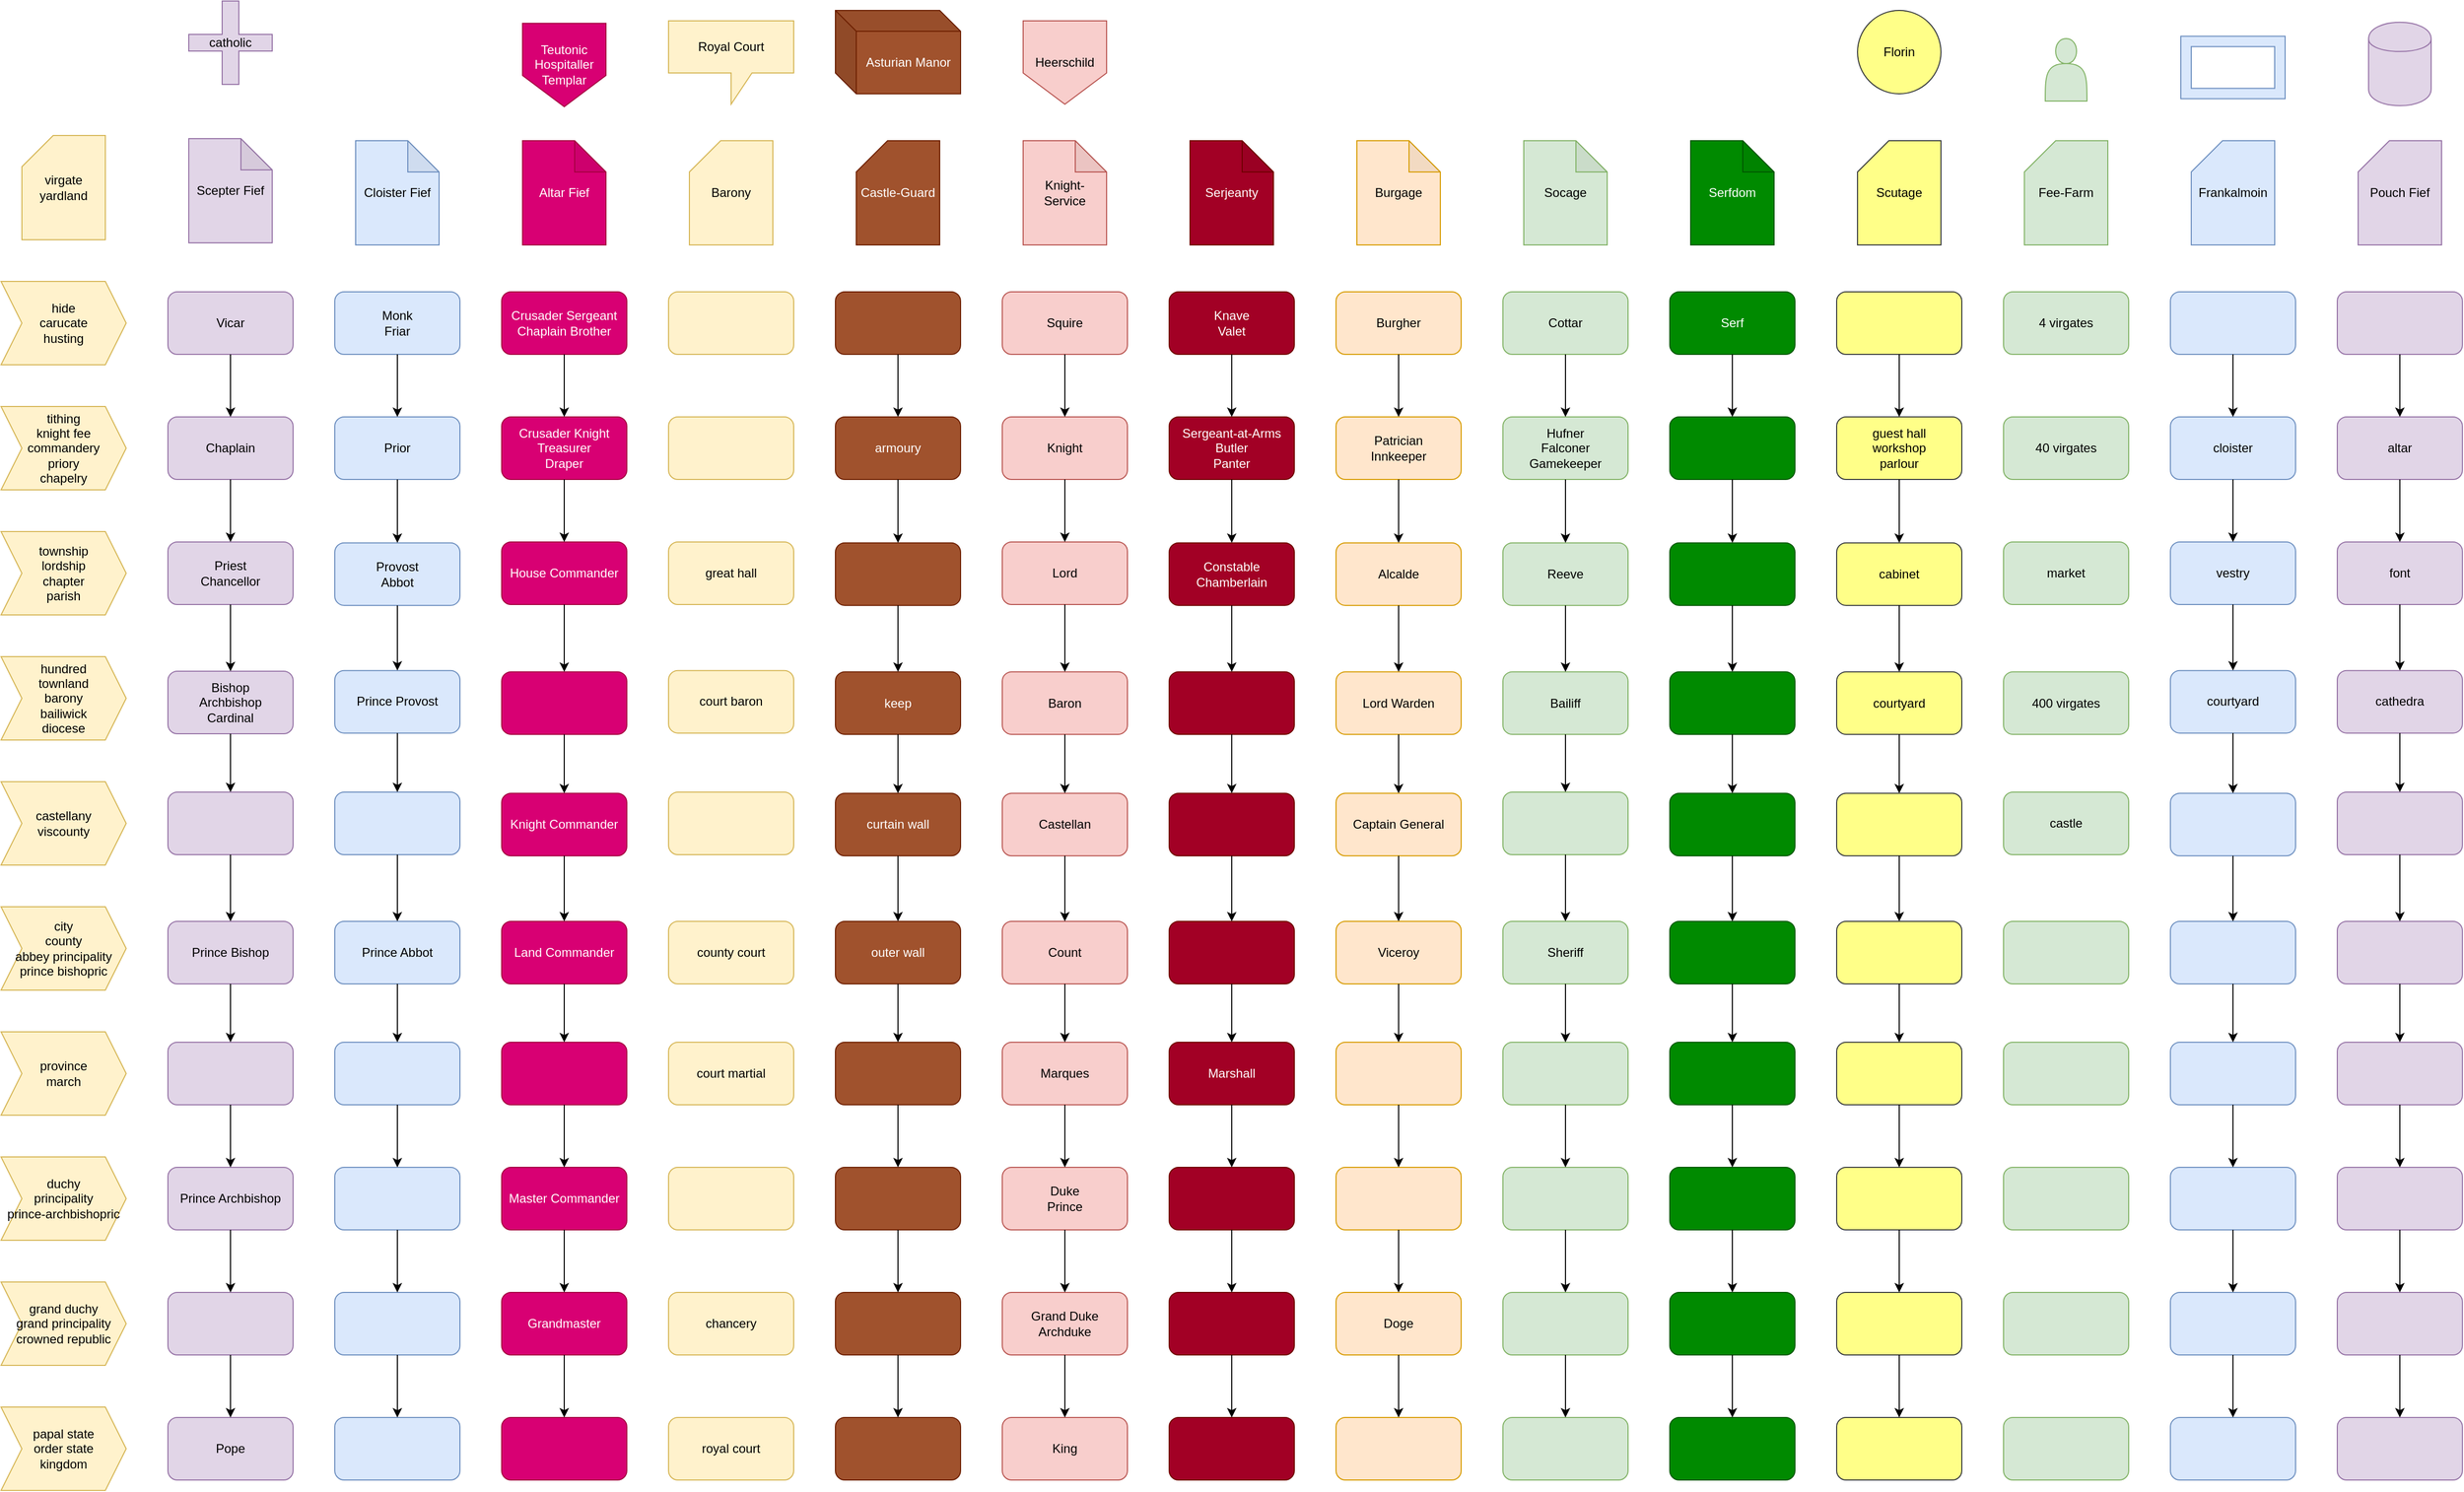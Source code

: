 <mxfile version="12.4.2" type="device" pages="1"><diagram id="0znSDVwAKwS5K1XMj4iP" name="Page-1"><mxGraphModel dx="1902" dy="1005" grid="1" gridSize="10" guides="1" tooltips="1" connect="1" arrows="1" fold="1" page="1" pageScale="1" pageWidth="827" pageHeight="1169" math="0" shadow="0"><root><mxCell id="0"/><mxCell id="1" parent="0"/><mxCell id="PLlMyOzbjzGRPWPBq_YW-1" value="&lt;div&gt;virgate&lt;/div&gt;&lt;div&gt;yardland&lt;br&gt;&lt;/div&gt;" style="shape=card;whiteSpace=wrap;html=1;fillColor=#fff2cc;strokeColor=#d6b656;" vertex="1" parent="1"><mxGeometry x="20" y="129" width="80" height="100" as="geometry"/></mxCell><mxCell id="PLlMyOzbjzGRPWPBq_YW-2" value="&lt;div&gt;hide&lt;/div&gt;&lt;div&gt;carucate&lt;/div&gt;&lt;div&gt;husting&lt;br&gt;&lt;/div&gt;" style="shape=step;perimeter=stepPerimeter;whiteSpace=wrap;html=1;fixedSize=1;fillColor=#fff2cc;strokeColor=#d6b656;" vertex="1" parent="1"><mxGeometry y="269" width="120" height="80" as="geometry"/></mxCell><mxCell id="PLlMyOzbjzGRPWPBq_YW-3" value="&lt;div&gt;tithing&lt;/div&gt;&lt;div&gt;knight fee&lt;/div&gt;&lt;div&gt;commandery&lt;/div&gt;&lt;div&gt;priory&lt;/div&gt;&lt;div&gt;chapelry&lt;br&gt;&lt;/div&gt;" style="shape=step;perimeter=stepPerimeter;whiteSpace=wrap;html=1;fixedSize=1;fillColor=#fff2cc;strokeColor=#d6b656;" vertex="1" parent="1"><mxGeometry y="389" width="120" height="80" as="geometry"/></mxCell><mxCell id="PLlMyOzbjzGRPWPBq_YW-4" value="&lt;div&gt;township&lt;/div&gt;&lt;div&gt;lordship&lt;/div&gt;&lt;div&gt;chapter&lt;/div&gt;&lt;div&gt;parish&lt;br&gt;&lt;/div&gt;" style="shape=step;perimeter=stepPerimeter;whiteSpace=wrap;html=1;fixedSize=1;fillColor=#fff2cc;strokeColor=#d6b656;" vertex="1" parent="1"><mxGeometry y="509" width="120" height="80" as="geometry"/></mxCell><mxCell id="PLlMyOzbjzGRPWPBq_YW-5" value="&lt;div&gt;hundred&lt;/div&gt;&lt;div&gt;townland&lt;/div&gt;&lt;div&gt;barony&lt;/div&gt;&lt;div&gt;bailiwick&lt;/div&gt;&lt;div&gt;diocese&lt;/div&gt;" style="shape=step;perimeter=stepPerimeter;whiteSpace=wrap;html=1;fixedSize=1;fillColor=#fff2cc;strokeColor=#d6b656;" vertex="1" parent="1"><mxGeometry y="629" width="120" height="80" as="geometry"/></mxCell><mxCell id="PLlMyOzbjzGRPWPBq_YW-6" value="&lt;div&gt;castellany&lt;/div&gt;&lt;div&gt;viscounty&lt;br&gt;&lt;/div&gt;" style="shape=step;perimeter=stepPerimeter;whiteSpace=wrap;html=1;fixedSize=1;fillColor=#fff2cc;strokeColor=#d6b656;" vertex="1" parent="1"><mxGeometry y="749" width="120" height="80" as="geometry"/></mxCell><mxCell id="PLlMyOzbjzGRPWPBq_YW-7" value="&lt;div&gt;province&lt;/div&gt;&lt;div&gt;march&lt;br&gt;&lt;/div&gt;" style="shape=step;perimeter=stepPerimeter;whiteSpace=wrap;html=1;fixedSize=1;fillColor=#fff2cc;strokeColor=#d6b656;" vertex="1" parent="1"><mxGeometry y="989" width="120" height="80" as="geometry"/></mxCell><mxCell id="PLlMyOzbjzGRPWPBq_YW-8" value="&lt;div&gt;duchy&lt;/div&gt;&lt;div&gt;principality&lt;/div&gt;&lt;div&gt;prince-archbishopric&lt;br&gt;&lt;/div&gt;" style="shape=step;perimeter=stepPerimeter;whiteSpace=wrap;html=1;fixedSize=1;fillColor=#fff2cc;strokeColor=#d6b656;" vertex="1" parent="1"><mxGeometry y="1109" width="120" height="80" as="geometry"/></mxCell><mxCell id="PLlMyOzbjzGRPWPBq_YW-9" value="&lt;div&gt;grand duchy&lt;/div&gt;&lt;div&gt;grand principality&lt;/div&gt;&lt;div&gt;crowned republic&lt;br&gt;&lt;/div&gt;" style="shape=step;perimeter=stepPerimeter;whiteSpace=wrap;html=1;fixedSize=1;fillColor=#fff2cc;strokeColor=#d6b656;" vertex="1" parent="1"><mxGeometry y="1229" width="120" height="80" as="geometry"/></mxCell><mxCell id="PLlMyOzbjzGRPWPBq_YW-10" value="&lt;div&gt;papal state&lt;/div&gt;&lt;div&gt;order state&lt;/div&gt;&lt;div&gt;kingdom&lt;br&gt;&lt;/div&gt;" style="shape=step;perimeter=stepPerimeter;whiteSpace=wrap;html=1;fixedSize=1;fillColor=#fff2cc;strokeColor=#d6b656;" vertex="1" parent="1"><mxGeometry y="1349" width="120" height="80" as="geometry"/></mxCell><mxCell id="PLlMyOzbjzGRPWPBq_YW-11" value="&lt;div&gt;city&lt;/div&gt;&lt;div&gt;county&lt;/div&gt;&lt;div&gt;abbey principality&lt;/div&gt;&lt;div&gt;prince bishopric&lt;br&gt;&lt;/div&gt;" style="shape=step;perimeter=stepPerimeter;whiteSpace=wrap;html=1;fixedSize=1;fillColor=#fff2cc;strokeColor=#d6b656;" vertex="1" parent="1"><mxGeometry y="869" width="120" height="80" as="geometry"/></mxCell><mxCell id="PLlMyOzbjzGRPWPBq_YW-12" value="Scepter Fief" style="shape=note;whiteSpace=wrap;html=1;backgroundOutline=1;darkOpacity=0.05;fillColor=#e1d5e7;strokeColor=#9673a6;" vertex="1" parent="1"><mxGeometry x="180" y="132" width="80" height="100" as="geometry"/></mxCell><mxCell id="PLlMyOzbjzGRPWPBq_YW-13" value="Vicar" style="rounded=1;whiteSpace=wrap;html=1;fillColor=#e1d5e7;strokeColor=#9673a6;" vertex="1" parent="1"><mxGeometry x="160" y="279" width="120" height="60" as="geometry"/></mxCell><mxCell id="PLlMyOzbjzGRPWPBq_YW-14" value="Chaplain" style="rounded=1;whiteSpace=wrap;html=1;fillColor=#e1d5e7;strokeColor=#9673a6;" vertex="1" parent="1"><mxGeometry x="160" y="399" width="120" height="60" as="geometry"/></mxCell><mxCell id="PLlMyOzbjzGRPWPBq_YW-15" value="&lt;div&gt;Priest&lt;/div&gt;&lt;div&gt;Chancellor&lt;br&gt;&lt;/div&gt;" style="rounded=1;whiteSpace=wrap;html=1;fillColor=#e1d5e7;strokeColor=#9673a6;" vertex="1" parent="1"><mxGeometry x="160" y="519" width="120" height="60" as="geometry"/></mxCell><mxCell id="PLlMyOzbjzGRPWPBq_YW-16" value="&lt;div&gt;Bishop&lt;/div&gt;&lt;div&gt;Archbishop&lt;/div&gt;&lt;div&gt;Cardinal&lt;br&gt;&lt;/div&gt;" style="rounded=1;whiteSpace=wrap;html=1;fillColor=#e1d5e7;strokeColor=#9673a6;" vertex="1" parent="1"><mxGeometry x="160" y="643" width="120" height="60" as="geometry"/></mxCell><mxCell id="PLlMyOzbjzGRPWPBq_YW-17" value="" style="rounded=1;whiteSpace=wrap;html=1;fillColor=#e1d5e7;strokeColor=#9673a6;" vertex="1" parent="1"><mxGeometry x="160" y="759" width="120" height="60" as="geometry"/></mxCell><mxCell id="PLlMyOzbjzGRPWPBq_YW-18" value="Prince Bishop" style="rounded=1;whiteSpace=wrap;html=1;fillColor=#e1d5e7;strokeColor=#9673a6;" vertex="1" parent="1"><mxGeometry x="160" y="883" width="120" height="60" as="geometry"/></mxCell><mxCell id="PLlMyOzbjzGRPWPBq_YW-19" value="" style="rounded=1;whiteSpace=wrap;html=1;fillColor=#e1d5e7;strokeColor=#9673a6;" vertex="1" parent="1"><mxGeometry x="160" y="999.0" width="120" height="60" as="geometry"/></mxCell><mxCell id="PLlMyOzbjzGRPWPBq_YW-20" value="Prince Archbishop" style="rounded=1;whiteSpace=wrap;html=1;fillColor=#e1d5e7;strokeColor=#9673a6;" vertex="1" parent="1"><mxGeometry x="160" y="1119" width="120" height="60" as="geometry"/></mxCell><mxCell id="PLlMyOzbjzGRPWPBq_YW-21" value="" style="rounded=1;whiteSpace=wrap;html=1;fillColor=#e1d5e7;strokeColor=#9673a6;" vertex="1" parent="1"><mxGeometry x="160" y="1239" width="120" height="60" as="geometry"/></mxCell><mxCell id="PLlMyOzbjzGRPWPBq_YW-22" value="Pope" style="rounded=1;whiteSpace=wrap;html=1;fillColor=#e1d5e7;strokeColor=#9673a6;" vertex="1" parent="1"><mxGeometry x="160" y="1359" width="120" height="60" as="geometry"/></mxCell><mxCell id="PLlMyOzbjzGRPWPBq_YW-23" value="Cloister Fief" style="shape=note;whiteSpace=wrap;html=1;backgroundOutline=1;darkOpacity=0.05;fillColor=#dae8fc;strokeColor=#6c8ebf;" vertex="1" parent="1"><mxGeometry x="340" y="134" width="80" height="100" as="geometry"/></mxCell><mxCell id="PLlMyOzbjzGRPWPBq_YW-24" value="&lt;div&gt;Monk&lt;/div&gt;&lt;div&gt;Friar&lt;br&gt;&lt;/div&gt;" style="rounded=1;whiteSpace=wrap;html=1;fillColor=#dae8fc;strokeColor=#6c8ebf;" vertex="1" parent="1"><mxGeometry x="320" y="279.0" width="120" height="60" as="geometry"/></mxCell><mxCell id="PLlMyOzbjzGRPWPBq_YW-25" value="Prior" style="rounded=1;whiteSpace=wrap;html=1;fillColor=#dae8fc;strokeColor=#6c8ebf;" vertex="1" parent="1"><mxGeometry x="320" y="399.0" width="120" height="60" as="geometry"/></mxCell><mxCell id="PLlMyOzbjzGRPWPBq_YW-26" value="&lt;div&gt;Provost&lt;/div&gt;&lt;div&gt;Abbot&lt;br&gt;&lt;/div&gt;" style="rounded=1;whiteSpace=wrap;html=1;fillColor=#dae8fc;strokeColor=#6c8ebf;" vertex="1" parent="1"><mxGeometry x="320" y="519.83" width="120" height="60" as="geometry"/></mxCell><mxCell id="PLlMyOzbjzGRPWPBq_YW-27" value="Prince Provost" style="rounded=1;whiteSpace=wrap;html=1;fillColor=#dae8fc;strokeColor=#6c8ebf;" vertex="1" parent="1"><mxGeometry x="320" y="642.33" width="120" height="60" as="geometry"/></mxCell><mxCell id="PLlMyOzbjzGRPWPBq_YW-28" value="" style="rounded=1;whiteSpace=wrap;html=1;fillColor=#dae8fc;strokeColor=#6c8ebf;" vertex="1" parent="1"><mxGeometry x="320" y="759" width="120" height="60" as="geometry"/></mxCell><mxCell id="PLlMyOzbjzGRPWPBq_YW-29" value="Prince Abbot" style="rounded=1;whiteSpace=wrap;html=1;fillColor=#dae8fc;strokeColor=#6c8ebf;" vertex="1" parent="1"><mxGeometry x="320" y="883" width="120" height="60" as="geometry"/></mxCell><mxCell id="PLlMyOzbjzGRPWPBq_YW-30" value="" style="rounded=1;whiteSpace=wrap;html=1;fillColor=#dae8fc;strokeColor=#6c8ebf;" vertex="1" parent="1"><mxGeometry x="320" y="999" width="120" height="60" as="geometry"/></mxCell><mxCell id="PLlMyOzbjzGRPWPBq_YW-31" value="" style="rounded=1;whiteSpace=wrap;html=1;fillColor=#dae8fc;strokeColor=#6c8ebf;" vertex="1" parent="1"><mxGeometry x="320" y="1119" width="120" height="60" as="geometry"/></mxCell><mxCell id="PLlMyOzbjzGRPWPBq_YW-32" value="" style="rounded=1;whiteSpace=wrap;html=1;fillColor=#dae8fc;strokeColor=#6c8ebf;" vertex="1" parent="1"><mxGeometry x="320" y="1239" width="120" height="60" as="geometry"/></mxCell><mxCell id="PLlMyOzbjzGRPWPBq_YW-33" value="" style="rounded=1;whiteSpace=wrap;html=1;fillColor=#dae8fc;strokeColor=#6c8ebf;" vertex="1" parent="1"><mxGeometry x="320" y="1359" width="120" height="60" as="geometry"/></mxCell><mxCell id="PLlMyOzbjzGRPWPBq_YW-34" value="Altar Fief" style="shape=note;whiteSpace=wrap;html=1;backgroundOutline=1;darkOpacity=0.05;fillColor=#d80073;strokeColor=#A50040;fontColor=#ffffff;" vertex="1" parent="1"><mxGeometry x="500" y="134" width="80" height="100" as="geometry"/></mxCell><mxCell id="PLlMyOzbjzGRPWPBq_YW-35" value="&lt;div&gt;Crusader Sergeant&lt;/div&gt;&lt;div&gt;Chaplain Brother&lt;br&gt;&lt;/div&gt;" style="rounded=1;whiteSpace=wrap;html=1;fillColor=#d80073;strokeColor=#A50040;fontColor=#ffffff;" vertex="1" parent="1"><mxGeometry x="480" y="279" width="120" height="60" as="geometry"/></mxCell><mxCell id="PLlMyOzbjzGRPWPBq_YW-36" value="&lt;div&gt;Crusader Knight&lt;/div&gt;&lt;div&gt;Treasurer&lt;/div&gt;&lt;div&gt;Draper&lt;br&gt;&lt;/div&gt;" style="rounded=1;whiteSpace=wrap;html=1;fillColor=#d80073;strokeColor=#A50040;fontColor=#ffffff;" vertex="1" parent="1"><mxGeometry x="480" y="399.0" width="120" height="60" as="geometry"/></mxCell><mxCell id="PLlMyOzbjzGRPWPBq_YW-37" value="House Commander" style="rounded=1;whiteSpace=wrap;html=1;fillColor=#d80073;strokeColor=#A50040;fontColor=#ffffff;" vertex="1" parent="1"><mxGeometry x="480" y="519" width="120" height="60" as="geometry"/></mxCell><mxCell id="PLlMyOzbjzGRPWPBq_YW-38" value="Knight Commander" style="rounded=1;whiteSpace=wrap;html=1;fillColor=#d80073;strokeColor=#A50040;fontColor=#ffffff;" vertex="1" parent="1"><mxGeometry x="480" y="760.14" width="120" height="60" as="geometry"/></mxCell><mxCell id="PLlMyOzbjzGRPWPBq_YW-39" value="Land Commander" style="rounded=1;whiteSpace=wrap;html=1;fillColor=#d80073;strokeColor=#A50040;fontColor=#ffffff;" vertex="1" parent="1"><mxGeometry x="480" y="883" width="120" height="60" as="geometry"/></mxCell><mxCell id="PLlMyOzbjzGRPWPBq_YW-40" value="" style="rounded=1;whiteSpace=wrap;html=1;fillColor=#d80073;strokeColor=#A50040;fontColor=#ffffff;" vertex="1" parent="1"><mxGeometry x="480" y="999" width="120" height="60" as="geometry"/></mxCell><mxCell id="PLlMyOzbjzGRPWPBq_YW-41" value="Master Commander" style="rounded=1;whiteSpace=wrap;html=1;fillColor=#d80073;strokeColor=#A50040;fontColor=#ffffff;" vertex="1" parent="1"><mxGeometry x="480" y="1119" width="120" height="60" as="geometry"/></mxCell><mxCell id="PLlMyOzbjzGRPWPBq_YW-42" value="Grandmaster" style="rounded=1;whiteSpace=wrap;html=1;fillColor=#d80073;strokeColor=#A50040;fontColor=#ffffff;" vertex="1" parent="1"><mxGeometry x="480" y="1239" width="120" height="60" as="geometry"/></mxCell><mxCell id="PLlMyOzbjzGRPWPBq_YW-43" value="" style="rounded=1;whiteSpace=wrap;html=1;fillColor=#d80073;strokeColor=#A50040;fontColor=#ffffff;" vertex="1" parent="1"><mxGeometry x="480" y="1359" width="120" height="60" as="geometry"/></mxCell><mxCell id="PLlMyOzbjzGRPWPBq_YW-44" value="" style="rounded=1;whiteSpace=wrap;html=1;fillColor=#fff2cc;strokeColor=#d6b656;" vertex="1" parent="1"><mxGeometry x="640" y="279" width="120" height="60" as="geometry"/></mxCell><mxCell id="PLlMyOzbjzGRPWPBq_YW-45" value="" style="rounded=1;whiteSpace=wrap;html=1;fillColor=#fff2cc;strokeColor=#d6b656;" vertex="1" parent="1"><mxGeometry x="640" y="399.0" width="120" height="60" as="geometry"/></mxCell><mxCell id="PLlMyOzbjzGRPWPBq_YW-46" value="great hall" style="rounded=1;whiteSpace=wrap;html=1;fillColor=#fff2cc;strokeColor=#d6b656;" vertex="1" parent="1"><mxGeometry x="640" y="519" width="120" height="60" as="geometry"/></mxCell><mxCell id="PLlMyOzbjzGRPWPBq_YW-47" value="court baron" style="rounded=1;whiteSpace=wrap;html=1;fillColor=#fff2cc;strokeColor=#d6b656;" vertex="1" parent="1"><mxGeometry x="640" y="642.33" width="120" height="60" as="geometry"/></mxCell><mxCell id="PLlMyOzbjzGRPWPBq_YW-48" value="" style="rounded=1;whiteSpace=wrap;html=1;fillColor=#fff2cc;strokeColor=#d6b656;" vertex="1" parent="1"><mxGeometry x="640" y="759.0" width="120" height="60" as="geometry"/></mxCell><mxCell id="PLlMyOzbjzGRPWPBq_YW-49" value="county court" style="rounded=1;whiteSpace=wrap;html=1;fillColor=#fff2cc;strokeColor=#d6b656;" vertex="1" parent="1"><mxGeometry x="640" y="883" width="120" height="60" as="geometry"/></mxCell><mxCell id="PLlMyOzbjzGRPWPBq_YW-50" value="court martial" style="rounded=1;whiteSpace=wrap;html=1;fillColor=#fff2cc;strokeColor=#d6b656;" vertex="1" parent="1"><mxGeometry x="640" y="999" width="120" height="60" as="geometry"/></mxCell><mxCell id="PLlMyOzbjzGRPWPBq_YW-51" value="" style="rounded=1;whiteSpace=wrap;html=1;fillColor=#fff2cc;strokeColor=#d6b656;" vertex="1" parent="1"><mxGeometry x="640" y="1119" width="120" height="60" as="geometry"/></mxCell><mxCell id="PLlMyOzbjzGRPWPBq_YW-52" value="chancery" style="rounded=1;whiteSpace=wrap;html=1;fillColor=#fff2cc;strokeColor=#d6b656;" vertex="1" parent="1"><mxGeometry x="640" y="1239" width="120" height="60" as="geometry"/></mxCell><mxCell id="PLlMyOzbjzGRPWPBq_YW-53" value="royal court" style="rounded=1;whiteSpace=wrap;html=1;fillColor=#fff2cc;strokeColor=#d6b656;" vertex="1" parent="1"><mxGeometry x="640" y="1359" width="120" height="60" as="geometry"/></mxCell><mxCell id="PLlMyOzbjzGRPWPBq_YW-54" value="" style="rounded=1;whiteSpace=wrap;html=1;fillColor=#a0522d;strokeColor=#6D1F00;fontColor=#ffffff;" vertex="1" parent="1"><mxGeometry x="800" y="279" width="120" height="60" as="geometry"/></mxCell><mxCell id="PLlMyOzbjzGRPWPBq_YW-55" value="armoury" style="rounded=1;whiteSpace=wrap;html=1;fillColor=#a0522d;strokeColor=#6D1F00;fontColor=#ffffff;" vertex="1" parent="1"><mxGeometry x="800" y="399.0" width="120" height="60" as="geometry"/></mxCell><mxCell id="PLlMyOzbjzGRPWPBq_YW-56" value="" style="rounded=1;whiteSpace=wrap;html=1;fillColor=#a0522d;strokeColor=#6D1F00;fontColor=#ffffff;" vertex="1" parent="1"><mxGeometry x="800" y="519.83" width="120" height="60" as="geometry"/></mxCell><mxCell id="PLlMyOzbjzGRPWPBq_YW-57" value="keep" style="rounded=1;whiteSpace=wrap;html=1;fillColor=#a0522d;strokeColor=#6D1F00;fontColor=#ffffff;" vertex="1" parent="1"><mxGeometry x="800" y="643.57" width="120" height="60" as="geometry"/></mxCell><mxCell id="PLlMyOzbjzGRPWPBq_YW-58" value="curtain wall" style="rounded=1;whiteSpace=wrap;html=1;fillColor=#a0522d;strokeColor=#6D1F00;fontColor=#ffffff;" vertex="1" parent="1"><mxGeometry x="800" y="760.14" width="120" height="60" as="geometry"/></mxCell><mxCell id="PLlMyOzbjzGRPWPBq_YW-59" value="outer wall" style="rounded=1;whiteSpace=wrap;html=1;fillColor=#a0522d;strokeColor=#6D1F00;fontColor=#ffffff;" vertex="1" parent="1"><mxGeometry x="800" y="883" width="120" height="60" as="geometry"/></mxCell><mxCell id="PLlMyOzbjzGRPWPBq_YW-60" value="" style="rounded=1;whiteSpace=wrap;html=1;fillColor=#a0522d;strokeColor=#6D1F00;fontColor=#ffffff;" vertex="1" parent="1"><mxGeometry x="800" y="999" width="120" height="60" as="geometry"/></mxCell><mxCell id="PLlMyOzbjzGRPWPBq_YW-61" value="" style="rounded=1;whiteSpace=wrap;html=1;fillColor=#a0522d;strokeColor=#6D1F00;fontColor=#ffffff;" vertex="1" parent="1"><mxGeometry x="800" y="1119" width="120" height="60" as="geometry"/></mxCell><mxCell id="PLlMyOzbjzGRPWPBq_YW-62" value="" style="rounded=1;whiteSpace=wrap;html=1;fillColor=#a0522d;strokeColor=#6D1F00;fontColor=#ffffff;" vertex="1" parent="1"><mxGeometry x="800" y="1239" width="120" height="60" as="geometry"/></mxCell><mxCell id="PLlMyOzbjzGRPWPBq_YW-63" value="" style="rounded=1;whiteSpace=wrap;html=1;fillColor=#a0522d;strokeColor=#6D1F00;fontColor=#ffffff;" vertex="1" parent="1"><mxGeometry x="800" y="1359" width="120" height="60" as="geometry"/></mxCell><mxCell id="PLlMyOzbjzGRPWPBq_YW-64" value="" style="rounded=1;whiteSpace=wrap;html=1;fillColor=#d80073;strokeColor=#A50040;fontColor=#ffffff;" vertex="1" parent="1"><mxGeometry x="480" y="643.57" width="120" height="60" as="geometry"/></mxCell><mxCell id="PLlMyOzbjzGRPWPBq_YW-65" value="Squire" style="rounded=1;whiteSpace=wrap;html=1;fillColor=#f8cecc;strokeColor=#b85450;" vertex="1" parent="1"><mxGeometry x="960" y="279" width="120" height="60" as="geometry"/></mxCell><mxCell id="PLlMyOzbjzGRPWPBq_YW-66" value="Knight" style="rounded=1;whiteSpace=wrap;html=1;fillColor=#f8cecc;strokeColor=#b85450;" vertex="1" parent="1"><mxGeometry x="960" y="399.0" width="120" height="60" as="geometry"/></mxCell><mxCell id="PLlMyOzbjzGRPWPBq_YW-67" value="Lord" style="rounded=1;whiteSpace=wrap;html=1;fillColor=#f8cecc;strokeColor=#b85450;" vertex="1" parent="1"><mxGeometry x="960" y="519" width="120" height="60" as="geometry"/></mxCell><mxCell id="PLlMyOzbjzGRPWPBq_YW-68" value="Baron" style="rounded=1;whiteSpace=wrap;html=1;fillColor=#f8cecc;strokeColor=#b85450;" vertex="1" parent="1"><mxGeometry x="960" y="643.57" width="120" height="60" as="geometry"/></mxCell><mxCell id="PLlMyOzbjzGRPWPBq_YW-69" value="Castellan" style="rounded=1;whiteSpace=wrap;html=1;fillColor=#f8cecc;strokeColor=#b85450;" vertex="1" parent="1"><mxGeometry x="960" y="760.14" width="120" height="60" as="geometry"/></mxCell><mxCell id="PLlMyOzbjzGRPWPBq_YW-70" value="Count" style="rounded=1;whiteSpace=wrap;html=1;fillColor=#f8cecc;strokeColor=#b85450;" vertex="1" parent="1"><mxGeometry x="960" y="883" width="120" height="60" as="geometry"/></mxCell><mxCell id="PLlMyOzbjzGRPWPBq_YW-71" value="Marques" style="rounded=1;whiteSpace=wrap;html=1;fillColor=#f8cecc;strokeColor=#b85450;" vertex="1" parent="1"><mxGeometry x="960" y="999" width="120" height="60" as="geometry"/></mxCell><mxCell id="PLlMyOzbjzGRPWPBq_YW-72" value="&lt;div&gt;Duke&lt;/div&gt;&lt;div&gt;Prince&lt;br&gt;&lt;/div&gt;" style="rounded=1;whiteSpace=wrap;html=1;fillColor=#f8cecc;strokeColor=#b85450;" vertex="1" parent="1"><mxGeometry x="960" y="1119" width="120" height="60" as="geometry"/></mxCell><mxCell id="PLlMyOzbjzGRPWPBq_YW-73" value="&lt;div&gt;Grand Duke&lt;/div&gt;&lt;div&gt;Archduke&lt;br&gt;&lt;/div&gt;" style="rounded=1;whiteSpace=wrap;html=1;fillColor=#f8cecc;strokeColor=#b85450;" vertex="1" parent="1"><mxGeometry x="960" y="1239" width="120" height="60" as="geometry"/></mxCell><mxCell id="PLlMyOzbjzGRPWPBq_YW-74" value="King" style="rounded=1;whiteSpace=wrap;html=1;fillColor=#f8cecc;strokeColor=#b85450;" vertex="1" parent="1"><mxGeometry x="960" y="1359" width="120" height="60" as="geometry"/></mxCell><mxCell id="PLlMyOzbjzGRPWPBq_YW-75" value="Knight-Service" style="shape=note;whiteSpace=wrap;html=1;backgroundOutline=1;darkOpacity=0.05;fillColor=#f8cecc;strokeColor=#b85450;" vertex="1" parent="1"><mxGeometry x="980" y="134" width="80" height="100" as="geometry"/></mxCell><mxCell id="PLlMyOzbjzGRPWPBq_YW-76" value="&lt;div&gt;Knave&lt;/div&gt;&lt;div&gt;Valet&lt;br&gt;&lt;/div&gt;" style="rounded=1;whiteSpace=wrap;html=1;fillColor=#a20025;strokeColor=#6F0000;fontColor=#ffffff;" vertex="1" parent="1"><mxGeometry x="1120" y="279" width="120" height="60" as="geometry"/></mxCell><mxCell id="PLlMyOzbjzGRPWPBq_YW-77" value="&lt;div&gt;Sergeant-at-Arms&lt;/div&gt;&lt;div&gt;Butler&lt;/div&gt;&lt;div&gt;Panter&lt;br&gt;&lt;/div&gt;" style="rounded=1;whiteSpace=wrap;html=1;fillColor=#a20025;strokeColor=#6F0000;fontColor=#ffffff;" vertex="1" parent="1"><mxGeometry x="1120" y="399.0" width="120" height="60" as="geometry"/></mxCell><mxCell id="PLlMyOzbjzGRPWPBq_YW-78" value="&lt;div&gt;Constable&lt;/div&gt;&lt;div&gt;Chamberlain&lt;br&gt;&lt;/div&gt;" style="rounded=1;whiteSpace=wrap;html=1;fillColor=#a20025;strokeColor=#6F0000;fontColor=#ffffff;" vertex="1" parent="1"><mxGeometry x="1120" y="519.83" width="120" height="60" as="geometry"/></mxCell><mxCell id="PLlMyOzbjzGRPWPBq_YW-79" value="" style="rounded=1;whiteSpace=wrap;html=1;fillColor=#a20025;strokeColor=#6F0000;fontColor=#ffffff;" vertex="1" parent="1"><mxGeometry x="1120" y="643.57" width="120" height="60" as="geometry"/></mxCell><mxCell id="PLlMyOzbjzGRPWPBq_YW-80" value="" style="rounded=1;whiteSpace=wrap;html=1;fillColor=#a20025;strokeColor=#6F0000;fontColor=#ffffff;" vertex="1" parent="1"><mxGeometry x="1120" y="760.14" width="120" height="60" as="geometry"/></mxCell><mxCell id="PLlMyOzbjzGRPWPBq_YW-81" value="" style="rounded=1;whiteSpace=wrap;html=1;fillColor=#a20025;strokeColor=#6F0000;fontColor=#ffffff;" vertex="1" parent="1"><mxGeometry x="1120" y="883" width="120" height="60" as="geometry"/></mxCell><mxCell id="PLlMyOzbjzGRPWPBq_YW-82" value="Marshall" style="rounded=1;whiteSpace=wrap;html=1;fillColor=#a20025;strokeColor=#6F0000;fontColor=#ffffff;" vertex="1" parent="1"><mxGeometry x="1120" y="999" width="120" height="60" as="geometry"/></mxCell><mxCell id="PLlMyOzbjzGRPWPBq_YW-83" value="" style="rounded=1;whiteSpace=wrap;html=1;fillColor=#a20025;strokeColor=#6F0000;fontColor=#ffffff;" vertex="1" parent="1"><mxGeometry x="1120" y="1119" width="120" height="60" as="geometry"/></mxCell><mxCell id="PLlMyOzbjzGRPWPBq_YW-84" value="" style="rounded=1;whiteSpace=wrap;html=1;fillColor=#a20025;strokeColor=#6F0000;fontColor=#ffffff;" vertex="1" parent="1"><mxGeometry x="1120" y="1239" width="120" height="60" as="geometry"/></mxCell><mxCell id="PLlMyOzbjzGRPWPBq_YW-85" value="" style="rounded=1;whiteSpace=wrap;html=1;fillColor=#a20025;strokeColor=#6F0000;fontColor=#ffffff;" vertex="1" parent="1"><mxGeometry x="1120" y="1359" width="120" height="60" as="geometry"/></mxCell><mxCell id="PLlMyOzbjzGRPWPBq_YW-86" value="Serjeanty" style="shape=note;whiteSpace=wrap;html=1;backgroundOutline=1;darkOpacity=0.05;fillColor=#a20025;strokeColor=#6F0000;fontColor=#ffffff;" vertex="1" parent="1"><mxGeometry x="1140" y="134" width="80" height="100" as="geometry"/></mxCell><mxCell id="PLlMyOzbjzGRPWPBq_YW-87" value="Burgher" style="rounded=1;whiteSpace=wrap;html=1;fillColor=#ffe6cc;strokeColor=#d79b00;" vertex="1" parent="1"><mxGeometry x="1280" y="279" width="120" height="60" as="geometry"/></mxCell><mxCell id="PLlMyOzbjzGRPWPBq_YW-88" value="&lt;div&gt;Patrician&lt;/div&gt;&lt;div&gt;Innkeeper&lt;br&gt;&lt;/div&gt;" style="rounded=1;whiteSpace=wrap;html=1;fillColor=#ffe6cc;strokeColor=#d79b00;" vertex="1" parent="1"><mxGeometry x="1280" y="399.0" width="120" height="60" as="geometry"/></mxCell><mxCell id="PLlMyOzbjzGRPWPBq_YW-89" value="Alcalde" style="rounded=1;whiteSpace=wrap;html=1;fillColor=#ffe6cc;strokeColor=#d79b00;" vertex="1" parent="1"><mxGeometry x="1280" y="519.83" width="120" height="60" as="geometry"/></mxCell><mxCell id="PLlMyOzbjzGRPWPBq_YW-90" value="Lord Warden" style="rounded=1;whiteSpace=wrap;html=1;fillColor=#ffe6cc;strokeColor=#d79b00;" vertex="1" parent="1"><mxGeometry x="1280" y="643.57" width="120" height="60" as="geometry"/></mxCell><mxCell id="PLlMyOzbjzGRPWPBq_YW-91" value="Captain General" style="rounded=1;whiteSpace=wrap;html=1;fillColor=#ffe6cc;strokeColor=#d79b00;" vertex="1" parent="1"><mxGeometry x="1280" y="760.14" width="120" height="60" as="geometry"/></mxCell><mxCell id="PLlMyOzbjzGRPWPBq_YW-92" value="Viceroy" style="rounded=1;whiteSpace=wrap;html=1;fillColor=#ffe6cc;strokeColor=#d79b00;" vertex="1" parent="1"><mxGeometry x="1280" y="883" width="120" height="60" as="geometry"/></mxCell><mxCell id="PLlMyOzbjzGRPWPBq_YW-93" value="" style="rounded=1;whiteSpace=wrap;html=1;fillColor=#ffe6cc;strokeColor=#d79b00;" vertex="1" parent="1"><mxGeometry x="1280" y="999" width="120" height="60" as="geometry"/></mxCell><mxCell id="PLlMyOzbjzGRPWPBq_YW-94" value="" style="rounded=1;whiteSpace=wrap;html=1;fillColor=#ffe6cc;strokeColor=#d79b00;" vertex="1" parent="1"><mxGeometry x="1280" y="1119" width="120" height="60" as="geometry"/></mxCell><mxCell id="PLlMyOzbjzGRPWPBq_YW-95" value="Doge" style="rounded=1;whiteSpace=wrap;html=1;fillColor=#ffe6cc;strokeColor=#d79b00;" vertex="1" parent="1"><mxGeometry x="1280" y="1239" width="120" height="60" as="geometry"/></mxCell><mxCell id="PLlMyOzbjzGRPWPBq_YW-96" value="" style="rounded=1;whiteSpace=wrap;html=1;fillColor=#ffe6cc;strokeColor=#d79b00;" vertex="1" parent="1"><mxGeometry x="1280" y="1359" width="120" height="60" as="geometry"/></mxCell><mxCell id="PLlMyOzbjzGRPWPBq_YW-97" value="Burgage" style="shape=note;whiteSpace=wrap;html=1;backgroundOutline=1;darkOpacity=0.05;fillColor=#ffe6cc;strokeColor=#d79b00;" vertex="1" parent="1"><mxGeometry x="1300" y="134" width="80" height="100" as="geometry"/></mxCell><mxCell id="PLlMyOzbjzGRPWPBq_YW-98" value="Cottar" style="rounded=1;whiteSpace=wrap;html=1;fillColor=#d5e8d4;strokeColor=#82b366;" vertex="1" parent="1"><mxGeometry x="1440" y="279" width="120" height="60" as="geometry"/></mxCell><mxCell id="PLlMyOzbjzGRPWPBq_YW-99" value="&lt;div&gt;Hufner&lt;/div&gt;&lt;div&gt;Falconer&lt;/div&gt;&lt;div&gt;Gamekeeper&lt;br&gt;&lt;/div&gt;" style="rounded=1;whiteSpace=wrap;html=1;fillColor=#d5e8d4;strokeColor=#82b366;" vertex="1" parent="1"><mxGeometry x="1440" y="399.0" width="120" height="60" as="geometry"/></mxCell><mxCell id="PLlMyOzbjzGRPWPBq_YW-100" value="Reeve" style="rounded=1;whiteSpace=wrap;html=1;fillColor=#d5e8d4;strokeColor=#82b366;" vertex="1" parent="1"><mxGeometry x="1440" y="519.83" width="120" height="60" as="geometry"/></mxCell><mxCell id="PLlMyOzbjzGRPWPBq_YW-101" value="Bailiff" style="rounded=1;whiteSpace=wrap;html=1;fillColor=#d5e8d4;strokeColor=#82b366;" vertex="1" parent="1"><mxGeometry x="1440" y="643.57" width="120" height="60" as="geometry"/></mxCell><mxCell id="PLlMyOzbjzGRPWPBq_YW-102" value="" style="rounded=1;whiteSpace=wrap;html=1;fillColor=#d5e8d4;strokeColor=#82b366;" vertex="1" parent="1"><mxGeometry x="1440" y="759.0" width="120" height="60" as="geometry"/></mxCell><mxCell id="PLlMyOzbjzGRPWPBq_YW-103" value="Sheriff" style="rounded=1;whiteSpace=wrap;html=1;fillColor=#d5e8d4;strokeColor=#82b366;" vertex="1" parent="1"><mxGeometry x="1440" y="883" width="120" height="60" as="geometry"/></mxCell><mxCell id="PLlMyOzbjzGRPWPBq_YW-104" value="" style="rounded=1;whiteSpace=wrap;html=1;fillColor=#d5e8d4;strokeColor=#82b366;" vertex="1" parent="1"><mxGeometry x="1440" y="999" width="120" height="60" as="geometry"/></mxCell><mxCell id="PLlMyOzbjzGRPWPBq_YW-105" value="" style="rounded=1;whiteSpace=wrap;html=1;fillColor=#d5e8d4;strokeColor=#82b366;" vertex="1" parent="1"><mxGeometry x="1440" y="1119" width="120" height="60" as="geometry"/></mxCell><mxCell id="PLlMyOzbjzGRPWPBq_YW-106" value="" style="rounded=1;whiteSpace=wrap;html=1;fillColor=#d5e8d4;strokeColor=#82b366;" vertex="1" parent="1"><mxGeometry x="1440" y="1239" width="120" height="60" as="geometry"/></mxCell><mxCell id="PLlMyOzbjzGRPWPBq_YW-107" value="" style="rounded=1;whiteSpace=wrap;html=1;fillColor=#d5e8d4;strokeColor=#82b366;" vertex="1" parent="1"><mxGeometry x="1440" y="1359" width="120" height="60" as="geometry"/></mxCell><mxCell id="PLlMyOzbjzGRPWPBq_YW-108" value="Socage" style="shape=note;whiteSpace=wrap;html=1;backgroundOutline=1;darkOpacity=0.05;fillColor=#d5e8d4;strokeColor=#82b366;" vertex="1" parent="1"><mxGeometry x="1460" y="134" width="80" height="100" as="geometry"/></mxCell><mxCell id="PLlMyOzbjzGRPWPBq_YW-109" value="Serf" style="rounded=1;whiteSpace=wrap;html=1;fillColor=#008a00;strokeColor=#005700;fontColor=#ffffff;" vertex="1" parent="1"><mxGeometry x="1600" y="279" width="120" height="60" as="geometry"/></mxCell><mxCell id="PLlMyOzbjzGRPWPBq_YW-110" value="" style="rounded=1;whiteSpace=wrap;html=1;fillColor=#008a00;strokeColor=#005700;fontColor=#ffffff;" vertex="1" parent="1"><mxGeometry x="1600" y="399.0" width="120" height="60" as="geometry"/></mxCell><mxCell id="PLlMyOzbjzGRPWPBq_YW-111" value="" style="rounded=1;whiteSpace=wrap;html=1;fillColor=#008a00;strokeColor=#005700;fontColor=#ffffff;" vertex="1" parent="1"><mxGeometry x="1600" y="519.83" width="120" height="60" as="geometry"/></mxCell><mxCell id="PLlMyOzbjzGRPWPBq_YW-112" value="" style="rounded=1;whiteSpace=wrap;html=1;fillColor=#008a00;strokeColor=#005700;fontColor=#ffffff;" vertex="1" parent="1"><mxGeometry x="1600" y="643.57" width="120" height="60" as="geometry"/></mxCell><mxCell id="PLlMyOzbjzGRPWPBq_YW-113" value="" style="rounded=1;whiteSpace=wrap;html=1;fillColor=#008a00;strokeColor=#005700;fontColor=#ffffff;" vertex="1" parent="1"><mxGeometry x="1600" y="760.14" width="120" height="60" as="geometry"/></mxCell><mxCell id="PLlMyOzbjzGRPWPBq_YW-114" value="" style="rounded=1;whiteSpace=wrap;html=1;fillColor=#008a00;strokeColor=#005700;fontColor=#ffffff;" vertex="1" parent="1"><mxGeometry x="1600" y="883" width="120" height="60" as="geometry"/></mxCell><mxCell id="PLlMyOzbjzGRPWPBq_YW-115" value="" style="rounded=1;whiteSpace=wrap;html=1;fillColor=#008a00;strokeColor=#005700;fontColor=#ffffff;" vertex="1" parent="1"><mxGeometry x="1600" y="999" width="120" height="60" as="geometry"/></mxCell><mxCell id="PLlMyOzbjzGRPWPBq_YW-116" value="" style="rounded=1;whiteSpace=wrap;html=1;fillColor=#008a00;strokeColor=#005700;fontColor=#ffffff;" vertex="1" parent="1"><mxGeometry x="1600" y="1119" width="120" height="60" as="geometry"/></mxCell><mxCell id="PLlMyOzbjzGRPWPBq_YW-117" value="" style="rounded=1;whiteSpace=wrap;html=1;fillColor=#008a00;strokeColor=#005700;fontColor=#ffffff;" vertex="1" parent="1"><mxGeometry x="1600" y="1239" width="120" height="60" as="geometry"/></mxCell><mxCell id="PLlMyOzbjzGRPWPBq_YW-118" value="" style="rounded=1;whiteSpace=wrap;html=1;fillColor=#008a00;strokeColor=#005700;fontColor=#ffffff;" vertex="1" parent="1"><mxGeometry x="1600" y="1359" width="120" height="60" as="geometry"/></mxCell><mxCell id="PLlMyOzbjzGRPWPBq_YW-119" value="Serfdom" style="shape=note;whiteSpace=wrap;html=1;backgroundOutline=1;darkOpacity=0.05;fillColor=#008a00;strokeColor=#005700;fontColor=#ffffff;" vertex="1" parent="1"><mxGeometry x="1620" y="134" width="80" height="100" as="geometry"/></mxCell><mxCell id="PLlMyOzbjzGRPWPBq_YW-120" value="Barony" style="shape=card;whiteSpace=wrap;html=1;fillColor=#fff2cc;strokeColor=#d6b656;" vertex="1" parent="1"><mxGeometry x="660" y="134" width="80" height="100" as="geometry"/></mxCell><mxCell id="PLlMyOzbjzGRPWPBq_YW-121" value="" style="endArrow=classic;html=1;entryX=0.5;entryY=0;entryDx=0;entryDy=0;exitX=0.5;exitY=1;exitDx=0;exitDy=0;" edge="1" parent="1" source="PLlMyOzbjzGRPWPBq_YW-21" target="PLlMyOzbjzGRPWPBq_YW-22"><mxGeometry width="50" height="50" relative="1" as="geometry"><mxPoint y="1499" as="sourcePoint"/><mxPoint x="50" y="1449" as="targetPoint"/></mxGeometry></mxCell><mxCell id="PLlMyOzbjzGRPWPBq_YW-122" value="" style="endArrow=classic;html=1;entryX=0.5;entryY=0;entryDx=0;entryDy=0;exitX=0.5;exitY=1;exitDx=0;exitDy=0;" edge="1" parent="1" source="PLlMyOzbjzGRPWPBq_YW-20" target="PLlMyOzbjzGRPWPBq_YW-21"><mxGeometry width="50" height="50" relative="1" as="geometry"><mxPoint y="1499" as="sourcePoint"/><mxPoint x="50" y="1449" as="targetPoint"/></mxGeometry></mxCell><mxCell id="PLlMyOzbjzGRPWPBq_YW-123" value="" style="endArrow=classic;html=1;entryX=0.5;entryY=0;entryDx=0;entryDy=0;" edge="1" parent="1" source="PLlMyOzbjzGRPWPBq_YW-19" target="PLlMyOzbjzGRPWPBq_YW-20"><mxGeometry width="50" height="50" relative="1" as="geometry"><mxPoint y="1499" as="sourcePoint"/><mxPoint x="50" y="1449" as="targetPoint"/></mxGeometry></mxCell><mxCell id="PLlMyOzbjzGRPWPBq_YW-124" value="" style="endArrow=classic;html=1;entryX=0.5;entryY=0;entryDx=0;entryDy=0;exitX=0.5;exitY=1;exitDx=0;exitDy=0;" edge="1" parent="1" source="PLlMyOzbjzGRPWPBq_YW-18" target="PLlMyOzbjzGRPWPBq_YW-19"><mxGeometry width="50" height="50" relative="1" as="geometry"><mxPoint y="1499" as="sourcePoint"/><mxPoint x="50" y="1449" as="targetPoint"/></mxGeometry></mxCell><mxCell id="PLlMyOzbjzGRPWPBq_YW-125" value="" style="endArrow=classic;html=1;entryX=0.5;entryY=0;entryDx=0;entryDy=0;exitX=0.5;exitY=1;exitDx=0;exitDy=0;" edge="1" parent="1" source="PLlMyOzbjzGRPWPBq_YW-17" target="PLlMyOzbjzGRPWPBq_YW-18"><mxGeometry width="50" height="50" relative="1" as="geometry"><mxPoint y="1499" as="sourcePoint"/><mxPoint x="50" y="1449" as="targetPoint"/></mxGeometry></mxCell><mxCell id="PLlMyOzbjzGRPWPBq_YW-126" value="" style="endArrow=classic;html=1;entryX=0.5;entryY=0;entryDx=0;entryDy=0;exitX=0.5;exitY=1;exitDx=0;exitDy=0;" edge="1" parent="1" source="PLlMyOzbjzGRPWPBq_YW-16" target="PLlMyOzbjzGRPWPBq_YW-17"><mxGeometry width="50" height="50" relative="1" as="geometry"><mxPoint y="1499" as="sourcePoint"/><mxPoint x="50" y="1449" as="targetPoint"/></mxGeometry></mxCell><mxCell id="PLlMyOzbjzGRPWPBq_YW-127" value="" style="endArrow=classic;html=1;entryX=0.5;entryY=0;entryDx=0;entryDy=0;exitX=0.5;exitY=1;exitDx=0;exitDy=0;" edge="1" parent="1" source="PLlMyOzbjzGRPWPBq_YW-15" target="PLlMyOzbjzGRPWPBq_YW-16"><mxGeometry width="50" height="50" relative="1" as="geometry"><mxPoint x="280" y="609" as="sourcePoint"/><mxPoint x="280" y="665" as="targetPoint"/></mxGeometry></mxCell><mxCell id="PLlMyOzbjzGRPWPBq_YW-128" value="" style="endArrow=classic;html=1;entryX=0.5;entryY=0;entryDx=0;entryDy=0;exitX=0.5;exitY=1;exitDx=0;exitDy=0;" edge="1" parent="1" source="PLlMyOzbjzGRPWPBq_YW-14" target="PLlMyOzbjzGRPWPBq_YW-15"><mxGeometry width="50" height="50" relative="1" as="geometry"><mxPoint x="300" y="489" as="sourcePoint"/><mxPoint x="300" y="545" as="targetPoint"/></mxGeometry></mxCell><mxCell id="PLlMyOzbjzGRPWPBq_YW-129" value="" style="endArrow=classic;html=1;entryX=0.5;entryY=0;entryDx=0;entryDy=0;exitX=0.5;exitY=1;exitDx=0;exitDy=0;" edge="1" parent="1" source="PLlMyOzbjzGRPWPBq_YW-13" target="PLlMyOzbjzGRPWPBq_YW-14"><mxGeometry width="50" height="50" relative="1" as="geometry"><mxPoint x="310" y="359" as="sourcePoint"/><mxPoint x="310" y="415" as="targetPoint"/></mxGeometry></mxCell><mxCell id="PLlMyOzbjzGRPWPBq_YW-130" value="" style="endArrow=classic;html=1;entryX=0.5;entryY=0;entryDx=0;entryDy=0;exitX=0.5;exitY=1;exitDx=0;exitDy=0;" edge="1" parent="1" source="PLlMyOzbjzGRPWPBq_YW-24" target="PLlMyOzbjzGRPWPBq_YW-25"><mxGeometry width="50" height="50" relative="1" as="geometry"><mxPoint x="630" y="149" as="sourcePoint"/><mxPoint x="630" y="205" as="targetPoint"/></mxGeometry></mxCell><mxCell id="PLlMyOzbjzGRPWPBq_YW-131" value="" style="endArrow=classic;html=1;entryX=0.5;entryY=0;entryDx=0;entryDy=0;exitX=0.5;exitY=1;exitDx=0;exitDy=0;" edge="1" parent="1" source="PLlMyOzbjzGRPWPBq_YW-25" target="PLlMyOzbjzGRPWPBq_YW-26"><mxGeometry width="50" height="50" relative="1" as="geometry"><mxPoint x="450" y="489" as="sourcePoint"/><mxPoint x="450" y="545" as="targetPoint"/></mxGeometry></mxCell><mxCell id="PLlMyOzbjzGRPWPBq_YW-132" value="" style="endArrow=classic;html=1;exitX=0.5;exitY=1;exitDx=0;exitDy=0;entryX=0.5;entryY=0;entryDx=0;entryDy=0;" edge="1" parent="1" source="PLlMyOzbjzGRPWPBq_YW-26" target="PLlMyOzbjzGRPWPBq_YW-27"><mxGeometry width="50" height="50" relative="1" as="geometry"><mxPoint x="460" y="619" as="sourcePoint"/><mxPoint x="400" y="629" as="targetPoint"/></mxGeometry></mxCell><mxCell id="PLlMyOzbjzGRPWPBq_YW-133" value="" style="endArrow=classic;html=1;exitX=0.5;exitY=1;exitDx=0;exitDy=0;entryX=0.5;entryY=0;entryDx=0;entryDy=0;" edge="1" parent="1" source="PLlMyOzbjzGRPWPBq_YW-27" target="PLlMyOzbjzGRPWPBq_YW-28"><mxGeometry width="50" height="50" relative="1" as="geometry"><mxPoint x="470" y="729" as="sourcePoint"/><mxPoint x="380" y="749" as="targetPoint"/></mxGeometry></mxCell><mxCell id="PLlMyOzbjzGRPWPBq_YW-134" value="" style="endArrow=classic;html=1;entryX=0.5;entryY=0;entryDx=0;entryDy=0;exitX=0.5;exitY=1;exitDx=0;exitDy=0;" edge="1" parent="1" source="PLlMyOzbjzGRPWPBq_YW-28" target="PLlMyOzbjzGRPWPBq_YW-29"><mxGeometry width="50" height="50" relative="1" as="geometry"><mxPoint x="450" y="849" as="sourcePoint"/><mxPoint x="450" y="905" as="targetPoint"/></mxGeometry></mxCell><mxCell id="PLlMyOzbjzGRPWPBq_YW-135" value="" style="endArrow=classic;html=1;exitX=0.5;exitY=1;exitDx=0;exitDy=0;entryX=0.5;entryY=0;entryDx=0;entryDy=0;" edge="1" parent="1" source="PLlMyOzbjzGRPWPBq_YW-29" target="PLlMyOzbjzGRPWPBq_YW-30"><mxGeometry width="50" height="50" relative="1" as="geometry"><mxPoint x="470" y="959" as="sourcePoint"/><mxPoint x="450" y="989" as="targetPoint"/></mxGeometry></mxCell><mxCell id="PLlMyOzbjzGRPWPBq_YW-136" value="" style="endArrow=classic;html=1;entryX=0.5;entryY=0;entryDx=0;entryDy=0;exitX=0.5;exitY=1;exitDx=0;exitDy=0;" edge="1" parent="1" source="PLlMyOzbjzGRPWPBq_YW-30" target="PLlMyOzbjzGRPWPBq_YW-31"><mxGeometry width="50" height="50" relative="1" as="geometry"><mxPoint x="470" y="1079" as="sourcePoint"/><mxPoint x="470" y="1135" as="targetPoint"/></mxGeometry></mxCell><mxCell id="PLlMyOzbjzGRPWPBq_YW-137" value="" style="endArrow=classic;html=1;entryX=0.5;entryY=0;entryDx=0;entryDy=0;exitX=0.5;exitY=1;exitDx=0;exitDy=0;" edge="1" parent="1" source="PLlMyOzbjzGRPWPBq_YW-31" target="PLlMyOzbjzGRPWPBq_YW-32"><mxGeometry width="50" height="50" relative="1" as="geometry"><mxPoint x="470" y="1209" as="sourcePoint"/><mxPoint x="470" y="1265" as="targetPoint"/></mxGeometry></mxCell><mxCell id="PLlMyOzbjzGRPWPBq_YW-138" value="" style="endArrow=classic;html=1;entryX=0.5;entryY=0;entryDx=0;entryDy=0;exitX=0.5;exitY=1;exitDx=0;exitDy=0;" edge="1" parent="1" source="PLlMyOzbjzGRPWPBq_YW-32" target="PLlMyOzbjzGRPWPBq_YW-33"><mxGeometry width="50" height="50" relative="1" as="geometry"><mxPoint x="470" y="1189" as="sourcePoint"/><mxPoint x="470" y="1245" as="targetPoint"/></mxGeometry></mxCell><mxCell id="PLlMyOzbjzGRPWPBq_YW-139" value="" style="endArrow=classic;html=1;entryX=0.5;entryY=0;entryDx=0;entryDy=0;exitX=0.5;exitY=1;exitDx=0;exitDy=0;" edge="1" parent="1" source="PLlMyOzbjzGRPWPBq_YW-35" target="PLlMyOzbjzGRPWPBq_YW-36"><mxGeometry width="50" height="50" relative="1" as="geometry"><mxPoint x="630" y="159" as="sourcePoint"/><mxPoint x="630" y="215" as="targetPoint"/></mxGeometry></mxCell><mxCell id="PLlMyOzbjzGRPWPBq_YW-140" value="" style="endArrow=classic;html=1;entryX=0.5;entryY=0;entryDx=0;entryDy=0;exitX=0.5;exitY=1;exitDx=0;exitDy=0;" edge="1" parent="1" source="PLlMyOzbjzGRPWPBq_YW-36" target="PLlMyOzbjzGRPWPBq_YW-37"><mxGeometry width="50" height="50" relative="1" as="geometry"><mxPoint x="640" y="479" as="sourcePoint"/><mxPoint x="640" y="535" as="targetPoint"/></mxGeometry></mxCell><mxCell id="PLlMyOzbjzGRPWPBq_YW-141" value="" style="endArrow=classic;html=1;entryX=0.5;entryY=0;entryDx=0;entryDy=0;exitX=0.5;exitY=1;exitDx=0;exitDy=0;" edge="1" parent="1" source="PLlMyOzbjzGRPWPBq_YW-37" target="PLlMyOzbjzGRPWPBq_YW-64"><mxGeometry width="50" height="50" relative="1" as="geometry"><mxPoint x="590" y="599" as="sourcePoint"/><mxPoint x="590" y="655" as="targetPoint"/></mxGeometry></mxCell><mxCell id="PLlMyOzbjzGRPWPBq_YW-142" value="" style="endArrow=classic;html=1;entryX=0.5;entryY=0;entryDx=0;entryDy=0;exitX=0.5;exitY=1;exitDx=0;exitDy=0;" edge="1" parent="1" source="PLlMyOzbjzGRPWPBq_YW-64" target="PLlMyOzbjzGRPWPBq_YW-38"><mxGeometry width="50" height="50" relative="1" as="geometry"><mxPoint x="610" y="719" as="sourcePoint"/><mxPoint x="610" y="775" as="targetPoint"/></mxGeometry></mxCell><mxCell id="PLlMyOzbjzGRPWPBq_YW-143" value="" style="endArrow=classic;html=1;entryX=0.5;entryY=0;entryDx=0;entryDy=0;exitX=0.5;exitY=1;exitDx=0;exitDy=0;" edge="1" parent="1" source="PLlMyOzbjzGRPWPBq_YW-38" target="PLlMyOzbjzGRPWPBq_YW-39"><mxGeometry width="50" height="50" relative="1" as="geometry"><mxPoint x="610" y="839" as="sourcePoint"/><mxPoint x="610" y="895" as="targetPoint"/></mxGeometry></mxCell><mxCell id="PLlMyOzbjzGRPWPBq_YW-144" value="" style="endArrow=classic;html=1;entryX=0.5;entryY=0;entryDx=0;entryDy=0;exitX=0.5;exitY=1;exitDx=0;exitDy=0;" edge="1" parent="1" source="PLlMyOzbjzGRPWPBq_YW-39" target="PLlMyOzbjzGRPWPBq_YW-40"><mxGeometry width="50" height="50" relative="1" as="geometry"><mxPoint x="630" y="839" as="sourcePoint"/><mxPoint x="630" y="895" as="targetPoint"/></mxGeometry></mxCell><mxCell id="PLlMyOzbjzGRPWPBq_YW-145" value="" style="endArrow=classic;html=1;entryX=0.5;entryY=0;entryDx=0;entryDy=0;exitX=0.5;exitY=1;exitDx=0;exitDy=0;" edge="1" parent="1" source="PLlMyOzbjzGRPWPBq_YW-40" target="PLlMyOzbjzGRPWPBq_YW-41"><mxGeometry width="50" height="50" relative="1" as="geometry"><mxPoint x="600" y="1079" as="sourcePoint"/><mxPoint x="600" y="1135" as="targetPoint"/></mxGeometry></mxCell><mxCell id="PLlMyOzbjzGRPWPBq_YW-146" value="" style="endArrow=classic;html=1;entryX=0.5;entryY=0;entryDx=0;entryDy=0;exitX=0.5;exitY=1;exitDx=0;exitDy=0;" edge="1" parent="1" source="PLlMyOzbjzGRPWPBq_YW-41" target="PLlMyOzbjzGRPWPBq_YW-42"><mxGeometry width="50" height="50" relative="1" as="geometry"><mxPoint x="610" y="1209" as="sourcePoint"/><mxPoint x="610" y="1265" as="targetPoint"/></mxGeometry></mxCell><mxCell id="PLlMyOzbjzGRPWPBq_YW-147" value="" style="endArrow=classic;html=1;entryX=0.5;entryY=0;entryDx=0;entryDy=0;exitX=0.5;exitY=1;exitDx=0;exitDy=0;" edge="1" parent="1" source="PLlMyOzbjzGRPWPBq_YW-42" target="PLlMyOzbjzGRPWPBq_YW-43"><mxGeometry width="50" height="50" relative="1" as="geometry"><mxPoint x="620" y="1329" as="sourcePoint"/><mxPoint x="620" y="1385" as="targetPoint"/></mxGeometry></mxCell><mxCell id="PLlMyOzbjzGRPWPBq_YW-148" value="" style="endArrow=classic;html=1;entryX=0.5;entryY=0;entryDx=0;entryDy=0;exitX=0.5;exitY=1;exitDx=0;exitDy=0;" edge="1" parent="1" source="PLlMyOzbjzGRPWPBq_YW-55" target="PLlMyOzbjzGRPWPBq_YW-56"><mxGeometry width="50" height="50" relative="1" as="geometry"><mxPoint x="910" y="489" as="sourcePoint"/><mxPoint x="910" y="545" as="targetPoint"/></mxGeometry></mxCell><mxCell id="PLlMyOzbjzGRPWPBq_YW-149" value="" style="endArrow=classic;html=1;entryX=0.5;entryY=0;entryDx=0;entryDy=0;exitX=0.5;exitY=1;exitDx=0;exitDy=0;" edge="1" parent="1" source="PLlMyOzbjzGRPWPBq_YW-58" target="PLlMyOzbjzGRPWPBq_YW-59"><mxGeometry width="50" height="50" relative="1" as="geometry"><mxPoint x="950" y="839" as="sourcePoint"/><mxPoint x="950" y="895" as="targetPoint"/></mxGeometry></mxCell><mxCell id="PLlMyOzbjzGRPWPBq_YW-150" value="" style="endArrow=classic;html=1;entryX=0.5;entryY=0;entryDx=0;entryDy=0;exitX=0.5;exitY=1;exitDx=0;exitDy=0;" edge="1" parent="1" source="PLlMyOzbjzGRPWPBq_YW-59" target="PLlMyOzbjzGRPWPBq_YW-60"><mxGeometry width="50" height="50" relative="1" as="geometry"><mxPoint x="940" y="969" as="sourcePoint"/><mxPoint x="940" y="1025" as="targetPoint"/></mxGeometry></mxCell><mxCell id="PLlMyOzbjzGRPWPBq_YW-151" value="" style="endArrow=classic;html=1;entryX=0.5;entryY=0;entryDx=0;entryDy=0;exitX=0.5;exitY=1;exitDx=0;exitDy=0;" edge="1" parent="1" source="PLlMyOzbjzGRPWPBq_YW-61" target="PLlMyOzbjzGRPWPBq_YW-62"><mxGeometry width="50" height="50" relative="1" as="geometry"><mxPoint x="940" y="1199" as="sourcePoint"/><mxPoint x="940" y="1255" as="targetPoint"/></mxGeometry></mxCell><mxCell id="PLlMyOzbjzGRPWPBq_YW-152" value="" style="endArrow=classic;html=1;entryX=0.5;entryY=0;entryDx=0;entryDy=0;exitX=0.5;exitY=1;exitDx=0;exitDy=0;" edge="1" parent="1" source="PLlMyOzbjzGRPWPBq_YW-62" target="PLlMyOzbjzGRPWPBq_YW-63"><mxGeometry width="50" height="50" relative="1" as="geometry"><mxPoint x="940" y="1339" as="sourcePoint"/><mxPoint x="940" y="1395" as="targetPoint"/></mxGeometry></mxCell><mxCell id="PLlMyOzbjzGRPWPBq_YW-153" value="" style="endArrow=classic;html=1;entryX=0.5;entryY=0;entryDx=0;entryDy=0;exitX=0.5;exitY=1;exitDx=0;exitDy=0;" edge="1" parent="1" source="PLlMyOzbjzGRPWPBq_YW-65" target="PLlMyOzbjzGRPWPBq_YW-66"><mxGeometry width="50" height="50" relative="1" as="geometry"><mxPoint x="1100" y="149" as="sourcePoint"/><mxPoint x="1100" y="205" as="targetPoint"/></mxGeometry></mxCell><mxCell id="PLlMyOzbjzGRPWPBq_YW-154" value="" style="endArrow=classic;html=1;entryX=0.5;entryY=0;entryDx=0;entryDy=0;exitX=0.5;exitY=1;exitDx=0;exitDy=0;" edge="1" parent="1" source="PLlMyOzbjzGRPWPBq_YW-66" target="PLlMyOzbjzGRPWPBq_YW-67"><mxGeometry width="50" height="50" relative="1" as="geometry"><mxPoint x="1100" y="469" as="sourcePoint"/><mxPoint x="1100" y="525" as="targetPoint"/></mxGeometry></mxCell><mxCell id="PLlMyOzbjzGRPWPBq_YW-155" value="" style="endArrow=classic;html=1;entryX=0.5;entryY=0;entryDx=0;entryDy=0;exitX=0.5;exitY=1;exitDx=0;exitDy=0;" edge="1" parent="1" source="PLlMyOzbjzGRPWPBq_YW-67" target="PLlMyOzbjzGRPWPBq_YW-68"><mxGeometry width="50" height="50" relative="1" as="geometry"><mxPoint x="1110" y="589" as="sourcePoint"/><mxPoint x="1110" y="645" as="targetPoint"/></mxGeometry></mxCell><mxCell id="PLlMyOzbjzGRPWPBq_YW-156" value="" style="endArrow=classic;html=1;entryX=0.5;entryY=0;entryDx=0;entryDy=0;exitX=0.5;exitY=1;exitDx=0;exitDy=0;" edge="1" parent="1" source="PLlMyOzbjzGRPWPBq_YW-68" target="PLlMyOzbjzGRPWPBq_YW-69"><mxGeometry width="50" height="50" relative="1" as="geometry"><mxPoint x="1100" y="719" as="sourcePoint"/><mxPoint x="1100" y="775" as="targetPoint"/></mxGeometry></mxCell><mxCell id="PLlMyOzbjzGRPWPBq_YW-157" value="" style="endArrow=classic;html=1;entryX=0.5;entryY=0;entryDx=0;entryDy=0;exitX=0.5;exitY=1;exitDx=0;exitDy=0;" edge="1" parent="1" source="PLlMyOzbjzGRPWPBq_YW-69" target="PLlMyOzbjzGRPWPBq_YW-70"><mxGeometry width="50" height="50" relative="1" as="geometry"><mxPoint x="1100" y="839" as="sourcePoint"/><mxPoint x="1100" y="895" as="targetPoint"/></mxGeometry></mxCell><mxCell id="PLlMyOzbjzGRPWPBq_YW-158" value="" style="endArrow=classic;html=1;entryX=0.5;entryY=0;entryDx=0;entryDy=0;exitX=0.5;exitY=1;exitDx=0;exitDy=0;" edge="1" parent="1" source="PLlMyOzbjzGRPWPBq_YW-70" target="PLlMyOzbjzGRPWPBq_YW-71"><mxGeometry width="50" height="50" relative="1" as="geometry"><mxPoint x="1090" y="959" as="sourcePoint"/><mxPoint x="1090" y="1015" as="targetPoint"/></mxGeometry></mxCell><mxCell id="PLlMyOzbjzGRPWPBq_YW-159" value="" style="endArrow=classic;html=1;entryX=0.5;entryY=0;entryDx=0;entryDy=0;exitX=0.5;exitY=1;exitDx=0;exitDy=0;" edge="1" parent="1" source="PLlMyOzbjzGRPWPBq_YW-71" target="PLlMyOzbjzGRPWPBq_YW-72"><mxGeometry width="50" height="50" relative="1" as="geometry"><mxPoint x="1100" y="1079" as="sourcePoint"/><mxPoint x="1100" y="1135" as="targetPoint"/></mxGeometry></mxCell><mxCell id="PLlMyOzbjzGRPWPBq_YW-160" value="" style="endArrow=classic;html=1;entryX=0.5;entryY=0;entryDx=0;entryDy=0;exitX=0.5;exitY=1;exitDx=0;exitDy=0;" edge="1" parent="1" source="PLlMyOzbjzGRPWPBq_YW-72" target="PLlMyOzbjzGRPWPBq_YW-73"><mxGeometry width="50" height="50" relative="1" as="geometry"><mxPoint x="1110" y="1209" as="sourcePoint"/><mxPoint x="1110" y="1265" as="targetPoint"/></mxGeometry></mxCell><mxCell id="PLlMyOzbjzGRPWPBq_YW-161" value="" style="endArrow=classic;html=1;entryX=0.5;entryY=0;entryDx=0;entryDy=0;exitX=0.5;exitY=1;exitDx=0;exitDy=0;" edge="1" parent="1" source="PLlMyOzbjzGRPWPBq_YW-73" target="PLlMyOzbjzGRPWPBq_YW-74"><mxGeometry width="50" height="50" relative="1" as="geometry"><mxPoint x="1100" y="1329" as="sourcePoint"/><mxPoint x="1100" y="1385" as="targetPoint"/></mxGeometry></mxCell><mxCell id="PLlMyOzbjzGRPWPBq_YW-162" value="" style="endArrow=classic;html=1;exitX=0.5;exitY=1;exitDx=0;exitDy=0;entryX=0.5;entryY=0;entryDx=0;entryDy=0;" edge="1" parent="1" source="PLlMyOzbjzGRPWPBq_YW-76" target="PLlMyOzbjzGRPWPBq_YW-77"><mxGeometry width="50" height="50" relative="1" as="geometry"><mxPoint x="1250" y="79" as="sourcePoint"/><mxPoint x="1180" y="389" as="targetPoint"/></mxGeometry></mxCell><mxCell id="PLlMyOzbjzGRPWPBq_YW-163" value="" style="endArrow=classic;html=1;entryX=0.5;entryY=0;entryDx=0;entryDy=0;exitX=0.5;exitY=1;exitDx=0;exitDy=0;" edge="1" parent="1" source="PLlMyOzbjzGRPWPBq_YW-77" target="PLlMyOzbjzGRPWPBq_YW-78"><mxGeometry width="50" height="50" relative="1" as="geometry"><mxPoint x="1260" y="479" as="sourcePoint"/><mxPoint x="1260" y="535" as="targetPoint"/></mxGeometry></mxCell><mxCell id="PLlMyOzbjzGRPWPBq_YW-164" value="" style="endArrow=classic;html=1;entryX=0.5;entryY=0;entryDx=0;entryDy=0;exitX=0.5;exitY=1;exitDx=0;exitDy=0;" edge="1" parent="1" source="PLlMyOzbjzGRPWPBq_YW-78" target="PLlMyOzbjzGRPWPBq_YW-79"><mxGeometry width="50" height="50" relative="1" as="geometry"><mxPoint x="1270" y="609" as="sourcePoint"/><mxPoint x="1270" y="665" as="targetPoint"/></mxGeometry></mxCell><mxCell id="PLlMyOzbjzGRPWPBq_YW-165" value="" style="endArrow=classic;html=1;entryX=0.5;entryY=0;entryDx=0;entryDy=0;exitX=0.5;exitY=1;exitDx=0;exitDy=0;" edge="1" parent="1" source="PLlMyOzbjzGRPWPBq_YW-79" target="PLlMyOzbjzGRPWPBq_YW-80"><mxGeometry width="50" height="50" relative="1" as="geometry"><mxPoint x="1260" y="719" as="sourcePoint"/><mxPoint x="1260" y="775" as="targetPoint"/></mxGeometry></mxCell><mxCell id="PLlMyOzbjzGRPWPBq_YW-166" value="" style="endArrow=classic;html=1;entryX=0.5;entryY=0;entryDx=0;entryDy=0;exitX=0.5;exitY=1;exitDx=0;exitDy=0;" edge="1" parent="1" source="PLlMyOzbjzGRPWPBq_YW-80" target="PLlMyOzbjzGRPWPBq_YW-81"><mxGeometry width="50" height="50" relative="1" as="geometry"><mxPoint x="1260" y="849" as="sourcePoint"/><mxPoint x="1260" y="905" as="targetPoint"/></mxGeometry></mxCell><mxCell id="PLlMyOzbjzGRPWPBq_YW-167" value="" style="endArrow=classic;html=1;entryX=0.5;entryY=0;entryDx=0;entryDy=0;exitX=0.5;exitY=1;exitDx=0;exitDy=0;" edge="1" parent="1" source="PLlMyOzbjzGRPWPBq_YW-81" target="PLlMyOzbjzGRPWPBq_YW-82"><mxGeometry width="50" height="50" relative="1" as="geometry"><mxPoint x="1250" y="959" as="sourcePoint"/><mxPoint x="1250" y="1015" as="targetPoint"/></mxGeometry></mxCell><mxCell id="PLlMyOzbjzGRPWPBq_YW-168" value="" style="endArrow=classic;html=1;entryX=0.5;entryY=0;entryDx=0;entryDy=0;exitX=0.5;exitY=1;exitDx=0;exitDy=0;" edge="1" parent="1" source="PLlMyOzbjzGRPWPBq_YW-82" target="PLlMyOzbjzGRPWPBq_YW-83"><mxGeometry width="50" height="50" relative="1" as="geometry"><mxPoint x="1250" y="1089" as="sourcePoint"/><mxPoint x="1250" y="1145" as="targetPoint"/></mxGeometry></mxCell><mxCell id="PLlMyOzbjzGRPWPBq_YW-169" value="" style="endArrow=classic;html=1;entryX=0.5;entryY=0;entryDx=0;entryDy=0;exitX=0.5;exitY=1;exitDx=0;exitDy=0;" edge="1" parent="1" source="PLlMyOzbjzGRPWPBq_YW-83" target="PLlMyOzbjzGRPWPBq_YW-84"><mxGeometry width="50" height="50" relative="1" as="geometry"><mxPoint x="1250" y="1199" as="sourcePoint"/><mxPoint x="1250" y="1255" as="targetPoint"/></mxGeometry></mxCell><mxCell id="PLlMyOzbjzGRPWPBq_YW-170" value="" style="endArrow=classic;html=1;entryX=0.5;entryY=0;entryDx=0;entryDy=0;exitX=0.5;exitY=1;exitDx=0;exitDy=0;" edge="1" parent="1" source="PLlMyOzbjzGRPWPBq_YW-84" target="PLlMyOzbjzGRPWPBq_YW-85"><mxGeometry width="50" height="50" relative="1" as="geometry"><mxPoint x="1260" y="1309" as="sourcePoint"/><mxPoint x="1260" y="1365" as="targetPoint"/></mxGeometry></mxCell><mxCell id="PLlMyOzbjzGRPWPBq_YW-171" value="" style="endArrow=classic;html=1;entryX=0.5;entryY=0;entryDx=0;entryDy=0;exitX=0.5;exitY=1;exitDx=0;exitDy=0;" edge="1" parent="1" source="PLlMyOzbjzGRPWPBq_YW-87" target="PLlMyOzbjzGRPWPBq_YW-88"><mxGeometry width="50" height="50" relative="1" as="geometry"><mxPoint x="1840" y="299" as="sourcePoint"/><mxPoint x="1840" y="355" as="targetPoint"/></mxGeometry></mxCell><mxCell id="PLlMyOzbjzGRPWPBq_YW-172" value="" style="endArrow=classic;html=1;entryX=0.5;entryY=0;entryDx=0;entryDy=0;exitX=0.5;exitY=1;exitDx=0;exitDy=0;" edge="1" parent="1" source="PLlMyOzbjzGRPWPBq_YW-88" target="PLlMyOzbjzGRPWPBq_YW-89"><mxGeometry width="50" height="50" relative="1" as="geometry"><mxPoint x="1820" y="449" as="sourcePoint"/><mxPoint x="1820" y="505" as="targetPoint"/></mxGeometry></mxCell><mxCell id="PLlMyOzbjzGRPWPBq_YW-173" value="" style="endArrow=classic;html=1;entryX=0.5;entryY=0;entryDx=0;entryDy=0;exitX=0.5;exitY=1;exitDx=0;exitDy=0;" edge="1" parent="1" source="PLlMyOzbjzGRPWPBq_YW-89" target="PLlMyOzbjzGRPWPBq_YW-90"><mxGeometry width="50" height="50" relative="1" as="geometry"><mxPoint x="1800" y="619" as="sourcePoint"/><mxPoint x="1800" y="675" as="targetPoint"/></mxGeometry></mxCell><mxCell id="PLlMyOzbjzGRPWPBq_YW-174" value="" style="endArrow=classic;html=1;entryX=0.5;entryY=0;entryDx=0;entryDy=0;exitX=0.5;exitY=1;exitDx=0;exitDy=0;" edge="1" parent="1" source="PLlMyOzbjzGRPWPBq_YW-90" target="PLlMyOzbjzGRPWPBq_YW-91"><mxGeometry width="50" height="50" relative="1" as="geometry"><mxPoint x="1810" y="759" as="sourcePoint"/><mxPoint x="1810" y="815" as="targetPoint"/></mxGeometry></mxCell><mxCell id="PLlMyOzbjzGRPWPBq_YW-175" value="" style="endArrow=classic;html=1;entryX=0.5;entryY=0;entryDx=0;entryDy=0;exitX=0.5;exitY=1;exitDx=0;exitDy=0;" edge="1" parent="1" source="PLlMyOzbjzGRPWPBq_YW-91" target="PLlMyOzbjzGRPWPBq_YW-92"><mxGeometry width="50" height="50" relative="1" as="geometry"><mxPoint x="1410" y="849" as="sourcePoint"/><mxPoint x="1410" y="905" as="targetPoint"/></mxGeometry></mxCell><mxCell id="PLlMyOzbjzGRPWPBq_YW-176" value="" style="endArrow=classic;html=1;entryX=0.5;entryY=0;entryDx=0;entryDy=0;exitX=0.5;exitY=1;exitDx=0;exitDy=0;" edge="1" parent="1" source="PLlMyOzbjzGRPWPBq_YW-92" target="PLlMyOzbjzGRPWPBq_YW-93"><mxGeometry width="50" height="50" relative="1" as="geometry"><mxPoint x="1420" y="969" as="sourcePoint"/><mxPoint x="1420" y="1025" as="targetPoint"/></mxGeometry></mxCell><mxCell id="PLlMyOzbjzGRPWPBq_YW-177" value="" style="endArrow=classic;html=1;entryX=0.5;entryY=0;entryDx=0;entryDy=0;exitX=0.5;exitY=1;exitDx=0;exitDy=0;" edge="1" parent="1" source="PLlMyOzbjzGRPWPBq_YW-93" target="PLlMyOzbjzGRPWPBq_YW-94"><mxGeometry width="50" height="50" relative="1" as="geometry"><mxPoint x="1400" y="1079" as="sourcePoint"/><mxPoint x="1400" y="1135" as="targetPoint"/></mxGeometry></mxCell><mxCell id="PLlMyOzbjzGRPWPBq_YW-178" value="" style="endArrow=classic;html=1;entryX=0.5;entryY=0;entryDx=0;entryDy=0;exitX=0.5;exitY=1;exitDx=0;exitDy=0;" edge="1" parent="1" source="PLlMyOzbjzGRPWPBq_YW-94" target="PLlMyOzbjzGRPWPBq_YW-95"><mxGeometry width="50" height="50" relative="1" as="geometry"><mxPoint x="1410" y="1209" as="sourcePoint"/><mxPoint x="1410" y="1265" as="targetPoint"/></mxGeometry></mxCell><mxCell id="PLlMyOzbjzGRPWPBq_YW-179" value="" style="endArrow=classic;html=1;entryX=0.5;entryY=0;entryDx=0;entryDy=0;exitX=0.5;exitY=1;exitDx=0;exitDy=0;" edge="1" parent="1" source="PLlMyOzbjzGRPWPBq_YW-95" target="PLlMyOzbjzGRPWPBq_YW-96"><mxGeometry width="50" height="50" relative="1" as="geometry"><mxPoint x="1430" y="1329" as="sourcePoint"/><mxPoint x="1430" y="1385" as="targetPoint"/></mxGeometry></mxCell><mxCell id="PLlMyOzbjzGRPWPBq_YW-180" value="" style="endArrow=classic;html=1;entryX=0.5;entryY=0;entryDx=0;entryDy=0;exitX=0.5;exitY=1;exitDx=0;exitDy=0;" edge="1" parent="1" source="PLlMyOzbjzGRPWPBq_YW-98" target="PLlMyOzbjzGRPWPBq_YW-99"><mxGeometry width="50" height="50" relative="1" as="geometry"><mxPoint x="1930" y="359" as="sourcePoint"/><mxPoint x="1930" y="415" as="targetPoint"/></mxGeometry></mxCell><mxCell id="PLlMyOzbjzGRPWPBq_YW-181" value="" style="endArrow=classic;html=1;entryX=0.5;entryY=0;entryDx=0;entryDy=0;exitX=0.5;exitY=1;exitDx=0;exitDy=0;" edge="1" parent="1" source="PLlMyOzbjzGRPWPBq_YW-99" target="PLlMyOzbjzGRPWPBq_YW-100"><mxGeometry width="50" height="50" relative="1" as="geometry"><mxPoint x="1570" y="479" as="sourcePoint"/><mxPoint x="1570" y="535" as="targetPoint"/></mxGeometry></mxCell><mxCell id="PLlMyOzbjzGRPWPBq_YW-182" value="" style="endArrow=classic;html=1;entryX=0.5;entryY=0;entryDx=0;entryDy=0;exitX=0.5;exitY=1;exitDx=0;exitDy=0;" edge="1" parent="1" source="PLlMyOzbjzGRPWPBq_YW-100" target="PLlMyOzbjzGRPWPBq_YW-101"><mxGeometry width="50" height="50" relative="1" as="geometry"><mxPoint x="1570" y="599" as="sourcePoint"/><mxPoint x="1570" y="655" as="targetPoint"/></mxGeometry></mxCell><mxCell id="PLlMyOzbjzGRPWPBq_YW-183" value="" style="endArrow=classic;html=1;entryX=0.5;entryY=0;entryDx=0;entryDy=0;exitX=0.5;exitY=1;exitDx=0;exitDy=0;" edge="1" parent="1" source="PLlMyOzbjzGRPWPBq_YW-101" target="PLlMyOzbjzGRPWPBq_YW-102"><mxGeometry width="50" height="50" relative="1" as="geometry"><mxPoint x="1580" y="709" as="sourcePoint"/><mxPoint x="1580" y="765" as="targetPoint"/></mxGeometry></mxCell><mxCell id="PLlMyOzbjzGRPWPBq_YW-184" value="" style="endArrow=classic;html=1;entryX=0.5;entryY=0;entryDx=0;entryDy=0;exitX=0.5;exitY=1;exitDx=0;exitDy=0;" edge="1" parent="1" source="PLlMyOzbjzGRPWPBq_YW-102" target="PLlMyOzbjzGRPWPBq_YW-103"><mxGeometry width="50" height="50" relative="1" as="geometry"><mxPoint x="1810" y="849" as="sourcePoint"/><mxPoint x="1810" y="905" as="targetPoint"/></mxGeometry></mxCell><mxCell id="PLlMyOzbjzGRPWPBq_YW-185" value="" style="endArrow=classic;html=1;entryX=0.5;entryY=0;entryDx=0;entryDy=0;exitX=0.5;exitY=1;exitDx=0;exitDy=0;" edge="1" parent="1" source="PLlMyOzbjzGRPWPBq_YW-103" target="PLlMyOzbjzGRPWPBq_YW-104"><mxGeometry width="50" height="50" relative="1" as="geometry"><mxPoint x="1580" y="959" as="sourcePoint"/><mxPoint x="1580" y="1015" as="targetPoint"/></mxGeometry></mxCell><mxCell id="PLlMyOzbjzGRPWPBq_YW-186" value="" style="endArrow=classic;html=1;entryX=0.5;entryY=0;entryDx=0;entryDy=0;exitX=0.5;exitY=1;exitDx=0;exitDy=0;" edge="1" parent="1" source="PLlMyOzbjzGRPWPBq_YW-104" target="PLlMyOzbjzGRPWPBq_YW-105"><mxGeometry width="50" height="50" relative="1" as="geometry"><mxPoint x="1580" y="1089" as="sourcePoint"/><mxPoint x="1580" y="1145" as="targetPoint"/></mxGeometry></mxCell><mxCell id="PLlMyOzbjzGRPWPBq_YW-187" value="" style="endArrow=classic;html=1;entryX=0.5;entryY=0;entryDx=0;entryDy=0;exitX=0.5;exitY=1;exitDx=0;exitDy=0;" edge="1" parent="1" source="PLlMyOzbjzGRPWPBq_YW-105" target="PLlMyOzbjzGRPWPBq_YW-106"><mxGeometry width="50" height="50" relative="1" as="geometry"><mxPoint x="1580" y="1189" as="sourcePoint"/><mxPoint x="1580" y="1245" as="targetPoint"/></mxGeometry></mxCell><mxCell id="PLlMyOzbjzGRPWPBq_YW-188" value="" style="endArrow=classic;html=1;entryX=0.5;entryY=0;entryDx=0;entryDy=0;exitX=0.5;exitY=1;exitDx=0;exitDy=0;" edge="1" parent="1" source="PLlMyOzbjzGRPWPBq_YW-106" target="PLlMyOzbjzGRPWPBq_YW-107"><mxGeometry width="50" height="50" relative="1" as="geometry"><mxPoint x="1580" y="1329" as="sourcePoint"/><mxPoint x="1580" y="1385" as="targetPoint"/></mxGeometry></mxCell><mxCell id="PLlMyOzbjzGRPWPBq_YW-189" value="" style="endArrow=classic;html=1;entryX=0.5;entryY=0;entryDx=0;entryDy=0;exitX=0.5;exitY=1;exitDx=0;exitDy=0;" edge="1" parent="1" source="PLlMyOzbjzGRPWPBq_YW-109" target="PLlMyOzbjzGRPWPBq_YW-110"><mxGeometry width="50" height="50" relative="1" as="geometry"><mxPoint x="1830" y="349" as="sourcePoint"/><mxPoint x="1830" y="405" as="targetPoint"/></mxGeometry></mxCell><mxCell id="PLlMyOzbjzGRPWPBq_YW-190" value="" style="endArrow=classic;html=1;entryX=0.5;entryY=0;entryDx=0;entryDy=0;exitX=0.5;exitY=1;exitDx=0;exitDy=0;" edge="1" parent="1" source="PLlMyOzbjzGRPWPBq_YW-110" target="PLlMyOzbjzGRPWPBq_YW-111"><mxGeometry width="50" height="50" relative="1" as="geometry"><mxPoint x="1790" y="469" as="sourcePoint"/><mxPoint x="1790" y="525" as="targetPoint"/></mxGeometry></mxCell><mxCell id="PLlMyOzbjzGRPWPBq_YW-191" value="" style="endArrow=classic;html=1;entryX=0.5;entryY=0;entryDx=0;entryDy=0;exitX=0.5;exitY=1;exitDx=0;exitDy=0;" edge="1" parent="1" source="PLlMyOzbjzGRPWPBq_YW-111" target="PLlMyOzbjzGRPWPBq_YW-112"><mxGeometry width="50" height="50" relative="1" as="geometry"><mxPoint x="1790" y="609" as="sourcePoint"/><mxPoint x="1790" y="665" as="targetPoint"/></mxGeometry></mxCell><mxCell id="PLlMyOzbjzGRPWPBq_YW-192" value="" style="endArrow=classic;html=1;entryX=0.5;entryY=0;entryDx=0;entryDy=0;exitX=0.5;exitY=1;exitDx=0;exitDy=0;" edge="1" parent="1" source="PLlMyOzbjzGRPWPBq_YW-112" target="PLlMyOzbjzGRPWPBq_YW-113"><mxGeometry width="50" height="50" relative="1" as="geometry"><mxPoint x="1810" y="709" as="sourcePoint"/><mxPoint x="1810" y="765" as="targetPoint"/></mxGeometry></mxCell><mxCell id="PLlMyOzbjzGRPWPBq_YW-193" value="" style="endArrow=classic;html=1;entryX=0.5;entryY=0;entryDx=0;entryDy=0;exitX=0.5;exitY=1;exitDx=0;exitDy=0;" edge="1" parent="1" source="PLlMyOzbjzGRPWPBq_YW-113" target="PLlMyOzbjzGRPWPBq_YW-114"><mxGeometry width="50" height="50" relative="1" as="geometry"><mxPoint x="1800" y="889" as="sourcePoint"/><mxPoint x="1800" y="945" as="targetPoint"/></mxGeometry></mxCell><mxCell id="PLlMyOzbjzGRPWPBq_YW-194" value="" style="endArrow=classic;html=1;entryX=0.5;entryY=0;entryDx=0;entryDy=0;exitX=0.5;exitY=1;exitDx=0;exitDy=0;" edge="1" parent="1" source="PLlMyOzbjzGRPWPBq_YW-114" target="PLlMyOzbjzGRPWPBq_YW-115"><mxGeometry width="50" height="50" relative="1" as="geometry"><mxPoint x="1780" y="989" as="sourcePoint"/><mxPoint x="1780" y="1045" as="targetPoint"/></mxGeometry></mxCell><mxCell id="PLlMyOzbjzGRPWPBq_YW-195" value="" style="endArrow=classic;html=1;entryX=0.5;entryY=0;entryDx=0;entryDy=0;exitX=0.5;exitY=1;exitDx=0;exitDy=0;" edge="1" parent="1" source="PLlMyOzbjzGRPWPBq_YW-115" target="PLlMyOzbjzGRPWPBq_YW-116"><mxGeometry width="50" height="50" relative="1" as="geometry"><mxPoint x="1800" y="1099" as="sourcePoint"/><mxPoint x="1800" y="1155" as="targetPoint"/></mxGeometry></mxCell><mxCell id="PLlMyOzbjzGRPWPBq_YW-196" value="" style="endArrow=classic;html=1;entryX=0.5;entryY=0;entryDx=0;entryDy=0;exitX=0.5;exitY=1;exitDx=0;exitDy=0;" edge="1" parent="1" source="PLlMyOzbjzGRPWPBq_YW-116" target="PLlMyOzbjzGRPWPBq_YW-117"><mxGeometry width="50" height="50" relative="1" as="geometry"><mxPoint x="1810" y="1129" as="sourcePoint"/><mxPoint x="1810" y="1185" as="targetPoint"/></mxGeometry></mxCell><mxCell id="PLlMyOzbjzGRPWPBq_YW-197" value="" style="endArrow=classic;html=1;entryX=0.5;entryY=0;entryDx=0;entryDy=0;exitX=0.5;exitY=1;exitDx=0;exitDy=0;" edge="1" parent="1" source="PLlMyOzbjzGRPWPBq_YW-117" target="PLlMyOzbjzGRPWPBq_YW-118"><mxGeometry width="50" height="50" relative="1" as="geometry"><mxPoint x="1800" y="1269" as="sourcePoint"/><mxPoint x="1800" y="1325" as="targetPoint"/></mxGeometry></mxCell><mxCell id="PLlMyOzbjzGRPWPBq_YW-198" value="Castle-Guard" style="shape=card;whiteSpace=wrap;html=1;fillColor=#a0522d;strokeColor=#6D1F00;fontColor=#ffffff;" vertex="1" parent="1"><mxGeometry x="820" y="134" width="80" height="100" as="geometry"/></mxCell><mxCell id="PLlMyOzbjzGRPWPBq_YW-199" value="" style="endArrow=classic;html=1;entryX=0.5;entryY=0;entryDx=0;entryDy=0;exitX=0.5;exitY=1;exitDx=0;exitDy=0;" edge="1" parent="1" source="PLlMyOzbjzGRPWPBq_YW-60" target="PLlMyOzbjzGRPWPBq_YW-61"><mxGeometry width="50" height="50" relative="1" as="geometry"><mxPoint y="1499" as="sourcePoint"/><mxPoint x="50" y="1449" as="targetPoint"/></mxGeometry></mxCell><mxCell id="PLlMyOzbjzGRPWPBq_YW-200" value="" style="endArrow=classic;html=1;entryX=0.5;entryY=0;entryDx=0;entryDy=0;exitX=0.5;exitY=1;exitDx=0;exitDy=0;" edge="1" parent="1" source="PLlMyOzbjzGRPWPBq_YW-54" target="PLlMyOzbjzGRPWPBq_YW-55"><mxGeometry width="50" height="50" relative="1" as="geometry"><mxPoint x="790" y="345.667" as="sourcePoint"/><mxPoint x="830" y="392.333" as="targetPoint"/></mxGeometry></mxCell><mxCell id="PLlMyOzbjzGRPWPBq_YW-201" value="" style="endArrow=classic;html=1;entryX=0.5;entryY=0;entryDx=0;entryDy=0;exitX=0.5;exitY=1;exitDx=0;exitDy=0;" edge="1" parent="1" source="PLlMyOzbjzGRPWPBq_YW-56" target="PLlMyOzbjzGRPWPBq_YW-57"><mxGeometry width="50" height="50" relative="1" as="geometry"><mxPoint x="780" y="479" as="sourcePoint"/><mxPoint x="780" y="539.83" as="targetPoint"/></mxGeometry></mxCell><mxCell id="PLlMyOzbjzGRPWPBq_YW-202" value="" style="endArrow=classic;html=1;entryX=0.5;entryY=0;entryDx=0;entryDy=0;exitX=0.5;exitY=1;exitDx=0;exitDy=0;" edge="1" parent="1" source="PLlMyOzbjzGRPWPBq_YW-57" target="PLlMyOzbjzGRPWPBq_YW-58"><mxGeometry width="50" height="50" relative="1" as="geometry"><mxPoint x="780" y="629" as="sourcePoint"/><mxPoint x="780" y="689.83" as="targetPoint"/></mxGeometry></mxCell><mxCell id="PLlMyOzbjzGRPWPBq_YW-203" value="" style="rounded=1;whiteSpace=wrap;html=1;fillColor=#ffff88;strokeColor=#36393d;" vertex="1" parent="1"><mxGeometry x="1760" y="279" width="120" height="60" as="geometry"/></mxCell><mxCell id="PLlMyOzbjzGRPWPBq_YW-204" value="&lt;div&gt;guest hall&lt;/div&gt;&lt;div&gt;workshop&lt;/div&gt;&lt;div&gt;parlour&lt;br&gt;&lt;/div&gt;" style="rounded=1;whiteSpace=wrap;html=1;fillColor=#ffff88;strokeColor=#36393d;" vertex="1" parent="1"><mxGeometry x="1760" y="399.0" width="120" height="60" as="geometry"/></mxCell><mxCell id="PLlMyOzbjzGRPWPBq_YW-205" value="cabinet" style="rounded=1;whiteSpace=wrap;html=1;fillColor=#ffff88;strokeColor=#36393d;" vertex="1" parent="1"><mxGeometry x="1760" y="519.83" width="120" height="60" as="geometry"/></mxCell><mxCell id="PLlMyOzbjzGRPWPBq_YW-206" value="courtyard" style="rounded=1;whiteSpace=wrap;html=1;fillColor=#ffff88;strokeColor=#36393d;" vertex="1" parent="1"><mxGeometry x="1760" y="643.57" width="120" height="60" as="geometry"/></mxCell><mxCell id="PLlMyOzbjzGRPWPBq_YW-207" value="" style="rounded=1;whiteSpace=wrap;html=1;fillColor=#ffff88;strokeColor=#36393d;" vertex="1" parent="1"><mxGeometry x="1760" y="760.14" width="120" height="60" as="geometry"/></mxCell><mxCell id="PLlMyOzbjzGRPWPBq_YW-208" value="" style="rounded=1;whiteSpace=wrap;html=1;fillColor=#ffff88;strokeColor=#36393d;" vertex="1" parent="1"><mxGeometry x="1760" y="883" width="120" height="60" as="geometry"/></mxCell><mxCell id="PLlMyOzbjzGRPWPBq_YW-209" value="" style="rounded=1;whiteSpace=wrap;html=1;fillColor=#ffff88;strokeColor=#36393d;" vertex="1" parent="1"><mxGeometry x="1760" y="999" width="120" height="60" as="geometry"/></mxCell><mxCell id="PLlMyOzbjzGRPWPBq_YW-210" value="" style="rounded=1;whiteSpace=wrap;html=1;fillColor=#ffff88;strokeColor=#36393d;" vertex="1" parent="1"><mxGeometry x="1760" y="1119" width="120" height="60" as="geometry"/></mxCell><mxCell id="PLlMyOzbjzGRPWPBq_YW-211" value="" style="rounded=1;whiteSpace=wrap;html=1;fillColor=#ffff88;strokeColor=#36393d;" vertex="1" parent="1"><mxGeometry x="1760" y="1239" width="120" height="60" as="geometry"/></mxCell><mxCell id="PLlMyOzbjzGRPWPBq_YW-212" value="" style="rounded=1;whiteSpace=wrap;html=1;fillColor=#ffff88;strokeColor=#36393d;" vertex="1" parent="1"><mxGeometry x="1760" y="1359" width="120" height="60" as="geometry"/></mxCell><mxCell id="PLlMyOzbjzGRPWPBq_YW-213" value="Scutage" style="shape=card;whiteSpace=wrap;html=1;fillColor=#ffff88;strokeColor=#36393d;" vertex="1" parent="1"><mxGeometry x="1780" y="134" width="80" height="100" as="geometry"/></mxCell><mxCell id="PLlMyOzbjzGRPWPBq_YW-214" value="Asturian Manor" style="shape=cube;whiteSpace=wrap;html=1;boundedLbl=1;backgroundOutline=1;darkOpacity=0.05;darkOpacity2=0.1;fillColor=#a0522d;strokeColor=#6D1F00;fontColor=#ffffff;" vertex="1" parent="1"><mxGeometry x="800" y="9" width="120" height="80" as="geometry"/></mxCell><mxCell id="PLlMyOzbjzGRPWPBq_YW-215" value="Royal Court" style="shape=callout;whiteSpace=wrap;html=1;perimeter=calloutPerimeter;fillColor=#fff2cc;strokeColor=#d6b656;" vertex="1" parent="1"><mxGeometry x="640" y="19" width="120" height="80" as="geometry"/></mxCell><mxCell id="PLlMyOzbjzGRPWPBq_YW-216" value="Florin" style="ellipse;whiteSpace=wrap;html=1;aspect=fixed;fillColor=#ffff88;strokeColor=#36393d;" vertex="1" parent="1"><mxGeometry x="1780" y="9" width="80" height="80" as="geometry"/></mxCell><mxCell id="PLlMyOzbjzGRPWPBq_YW-217" value="catholic" style="shape=cross;whiteSpace=wrap;html=1;fillColor=#e1d5e7;strokeColor=#9673a6;" vertex="1" parent="1"><mxGeometry x="180" width="80" height="80" as="geometry"/></mxCell><mxCell id="PLlMyOzbjzGRPWPBq_YW-218" value="4 virgates" style="rounded=1;whiteSpace=wrap;html=1;fillColor=#d5e8d4;strokeColor=#82b366;" vertex="1" parent="1"><mxGeometry x="1920" y="279" width="120" height="60" as="geometry"/></mxCell><mxCell id="PLlMyOzbjzGRPWPBq_YW-219" value="40 virgates" style="rounded=1;whiteSpace=wrap;html=1;fillColor=#d5e8d4;strokeColor=#82b366;" vertex="1" parent="1"><mxGeometry x="1920" y="399.0" width="120" height="60" as="geometry"/></mxCell><mxCell id="PLlMyOzbjzGRPWPBq_YW-220" value="market" style="rounded=1;whiteSpace=wrap;html=1;fillColor=#d5e8d4;strokeColor=#82b366;" vertex="1" parent="1"><mxGeometry x="1920" y="519" width="120" height="60" as="geometry"/></mxCell><mxCell id="PLlMyOzbjzGRPWPBq_YW-221" value="400 virgates" style="rounded=1;whiteSpace=wrap;html=1;fillColor=#d5e8d4;strokeColor=#82b366;" vertex="1" parent="1"><mxGeometry x="1920" y="643.57" width="120" height="60" as="geometry"/></mxCell><mxCell id="PLlMyOzbjzGRPWPBq_YW-222" value="castle" style="rounded=1;whiteSpace=wrap;html=1;fillColor=#d5e8d4;strokeColor=#82b366;" vertex="1" parent="1"><mxGeometry x="1920" y="759.0" width="120" height="60" as="geometry"/></mxCell><mxCell id="PLlMyOzbjzGRPWPBq_YW-223" value="" style="rounded=1;whiteSpace=wrap;html=1;fillColor=#d5e8d4;strokeColor=#82b366;" vertex="1" parent="1"><mxGeometry x="1920" y="883" width="120" height="60" as="geometry"/></mxCell><mxCell id="PLlMyOzbjzGRPWPBq_YW-224" value="" style="rounded=1;whiteSpace=wrap;html=1;fillColor=#d5e8d4;strokeColor=#82b366;" vertex="1" parent="1"><mxGeometry x="1920" y="999" width="120" height="60" as="geometry"/></mxCell><mxCell id="PLlMyOzbjzGRPWPBq_YW-225" value="" style="rounded=1;whiteSpace=wrap;html=1;fillColor=#d5e8d4;strokeColor=#82b366;" vertex="1" parent="1"><mxGeometry x="1920" y="1119" width="120" height="60" as="geometry"/></mxCell><mxCell id="PLlMyOzbjzGRPWPBq_YW-226" value="" style="rounded=1;whiteSpace=wrap;html=1;fillColor=#d5e8d4;strokeColor=#82b366;" vertex="1" parent="1"><mxGeometry x="1920" y="1239" width="120" height="60" as="geometry"/></mxCell><mxCell id="PLlMyOzbjzGRPWPBq_YW-227" value="" style="rounded=1;whiteSpace=wrap;html=1;fillColor=#d5e8d4;strokeColor=#82b366;" vertex="1" parent="1"><mxGeometry x="1920" y="1359" width="120" height="60" as="geometry"/></mxCell><mxCell id="PLlMyOzbjzGRPWPBq_YW-228" value="Fee-Farm" style="shape=card;whiteSpace=wrap;html=1;fillColor=#d5e8d4;strokeColor=#82b366;" vertex="1" parent="1"><mxGeometry x="1940" y="134" width="80" height="100" as="geometry"/></mxCell><mxCell id="PLlMyOzbjzGRPWPBq_YW-229" value="Heerschild" style="shape=offPageConnector;whiteSpace=wrap;html=1;fillColor=#f8cecc;strokeColor=#b85450;" vertex="1" parent="1"><mxGeometry x="980" y="19.0" width="80" height="80" as="geometry"/></mxCell><mxCell id="PLlMyOzbjzGRPWPBq_YW-230" value="" style="endArrow=classic;html=1;entryX=0.5;entryY=0;entryDx=0;entryDy=0;exitX=0.5;exitY=1;exitDx=0;exitDy=0;" edge="1" parent="1" source="PLlMyOzbjzGRPWPBq_YW-203" target="PLlMyOzbjzGRPWPBq_YW-204"><mxGeometry width="50" height="50" relative="1" as="geometry"><mxPoint x="1860" y="369" as="sourcePoint"/><mxPoint x="1860" y="429.0" as="targetPoint"/></mxGeometry></mxCell><mxCell id="PLlMyOzbjzGRPWPBq_YW-231" value="" style="rounded=1;whiteSpace=wrap;html=1;fillColor=#dae8fc;strokeColor=#6c8ebf;" vertex="1" parent="1"><mxGeometry x="2080" y="279" width="120" height="60" as="geometry"/></mxCell><mxCell id="PLlMyOzbjzGRPWPBq_YW-232" value="cloister" style="rounded=1;whiteSpace=wrap;html=1;fillColor=#dae8fc;strokeColor=#6c8ebf;" vertex="1" parent="1"><mxGeometry x="2080" y="399.0" width="120" height="60" as="geometry"/></mxCell><mxCell id="PLlMyOzbjzGRPWPBq_YW-233" value="vestry" style="rounded=1;whiteSpace=wrap;html=1;fillColor=#dae8fc;strokeColor=#6c8ebf;" vertex="1" parent="1"><mxGeometry x="2080" y="519" width="120" height="60" as="geometry"/></mxCell><mxCell id="PLlMyOzbjzGRPWPBq_YW-234" value="courtyard" style="rounded=1;whiteSpace=wrap;html=1;fillColor=#dae8fc;strokeColor=#6c8ebf;" vertex="1" parent="1"><mxGeometry x="2080" y="642.33" width="120" height="60" as="geometry"/></mxCell><mxCell id="PLlMyOzbjzGRPWPBq_YW-235" value="" style="rounded=1;whiteSpace=wrap;html=1;fillColor=#dae8fc;strokeColor=#6c8ebf;" vertex="1" parent="1"><mxGeometry x="2080" y="760.14" width="120" height="60" as="geometry"/></mxCell><mxCell id="PLlMyOzbjzGRPWPBq_YW-236" value="" style="rounded=1;whiteSpace=wrap;html=1;fillColor=#dae8fc;strokeColor=#6c8ebf;" vertex="1" parent="1"><mxGeometry x="2080" y="883" width="120" height="60" as="geometry"/></mxCell><mxCell id="PLlMyOzbjzGRPWPBq_YW-237" value="" style="rounded=1;whiteSpace=wrap;html=1;fillColor=#dae8fc;strokeColor=#6c8ebf;" vertex="1" parent="1"><mxGeometry x="2080" y="999" width="120" height="60" as="geometry"/></mxCell><mxCell id="PLlMyOzbjzGRPWPBq_YW-238" value="" style="rounded=1;whiteSpace=wrap;html=1;fillColor=#dae8fc;strokeColor=#6c8ebf;" vertex="1" parent="1"><mxGeometry x="2080" y="1119" width="120" height="60" as="geometry"/></mxCell><mxCell id="PLlMyOzbjzGRPWPBq_YW-239" value="" style="rounded=1;whiteSpace=wrap;html=1;fillColor=#dae8fc;strokeColor=#6c8ebf;" vertex="1" parent="1"><mxGeometry x="2080" y="1239" width="120" height="60" as="geometry"/></mxCell><mxCell id="PLlMyOzbjzGRPWPBq_YW-240" value="" style="rounded=1;whiteSpace=wrap;html=1;fillColor=#dae8fc;strokeColor=#6c8ebf;" vertex="1" parent="1"><mxGeometry x="2080" y="1359" width="120" height="60" as="geometry"/></mxCell><mxCell id="PLlMyOzbjzGRPWPBq_YW-241" value="Frankalmoin" style="shape=card;whiteSpace=wrap;html=1;fillColor=#dae8fc;strokeColor=#6c8ebf;" vertex="1" parent="1"><mxGeometry x="2100" y="134" width="80" height="100" as="geometry"/></mxCell><mxCell id="PLlMyOzbjzGRPWPBq_YW-242" value="" style="endArrow=classic;html=1;entryX=0.5;entryY=0;entryDx=0;entryDy=0;exitX=0.5;exitY=1;exitDx=0;exitDy=0;" edge="1" parent="1" source="PLlMyOzbjzGRPWPBq_YW-211" target="PLlMyOzbjzGRPWPBq_YW-212"><mxGeometry width="50" height="50" relative="1" as="geometry"><mxPoint x="1300" y="1499" as="sourcePoint"/><mxPoint x="1350" y="1449" as="targetPoint"/></mxGeometry></mxCell><mxCell id="PLlMyOzbjzGRPWPBq_YW-243" value="" style="endArrow=classic;html=1;entryX=0.5;entryY=0;entryDx=0;entryDy=0;exitX=0.5;exitY=1;exitDx=0;exitDy=0;" edge="1" parent="1" source="PLlMyOzbjzGRPWPBq_YW-210" target="PLlMyOzbjzGRPWPBq_YW-211"><mxGeometry width="50" height="50" relative="1" as="geometry"><mxPoint x="1300" y="1499" as="sourcePoint"/><mxPoint x="1350" y="1449" as="targetPoint"/></mxGeometry></mxCell><mxCell id="PLlMyOzbjzGRPWPBq_YW-244" value="" style="endArrow=classic;html=1;entryX=0.5;entryY=0;entryDx=0;entryDy=0;exitX=0.5;exitY=1;exitDx=0;exitDy=0;" edge="1" parent="1" source="PLlMyOzbjzGRPWPBq_YW-204" target="PLlMyOzbjzGRPWPBq_YW-205"><mxGeometry width="50" height="50" relative="1" as="geometry"><mxPoint x="1890" y="489" as="sourcePoint"/><mxPoint x="1890" y="549" as="targetPoint"/></mxGeometry></mxCell><mxCell id="PLlMyOzbjzGRPWPBq_YW-245" value="" style="endArrow=classic;html=1;entryX=0.5;entryY=0;entryDx=0;entryDy=0;exitX=0.5;exitY=1;exitDx=0;exitDy=0;" edge="1" parent="1" source="PLlMyOzbjzGRPWPBq_YW-205" target="PLlMyOzbjzGRPWPBq_YW-206"><mxGeometry width="50" height="50" relative="1" as="geometry"><mxPoint x="1900" y="599" as="sourcePoint"/><mxPoint x="1900" y="659" as="targetPoint"/></mxGeometry></mxCell><mxCell id="PLlMyOzbjzGRPWPBq_YW-246" value="" style="endArrow=classic;html=1;entryX=0.5;entryY=0;entryDx=0;entryDy=0;exitX=0.5;exitY=1;exitDx=0;exitDy=0;" edge="1" parent="1" source="PLlMyOzbjzGRPWPBq_YW-206" target="PLlMyOzbjzGRPWPBq_YW-207"><mxGeometry width="50" height="50" relative="1" as="geometry"><mxPoint x="1900" y="709" as="sourcePoint"/><mxPoint x="1900" y="769" as="targetPoint"/></mxGeometry></mxCell><mxCell id="PLlMyOzbjzGRPWPBq_YW-247" value="" style="endArrow=classic;html=1;entryX=0.5;entryY=0;entryDx=0;entryDy=0;exitX=0.5;exitY=1;exitDx=0;exitDy=0;" edge="1" parent="1" source="PLlMyOzbjzGRPWPBq_YW-207" target="PLlMyOzbjzGRPWPBq_YW-208"><mxGeometry width="50" height="50" relative="1" as="geometry"><mxPoint x="1900" y="849" as="sourcePoint"/><mxPoint x="1900" y="909" as="targetPoint"/></mxGeometry></mxCell><mxCell id="PLlMyOzbjzGRPWPBq_YW-248" value="" style="endArrow=classic;html=1;entryX=0.5;entryY=0;entryDx=0;entryDy=0;exitX=0.5;exitY=1;exitDx=0;exitDy=0;" edge="1" parent="1" source="PLlMyOzbjzGRPWPBq_YW-208" target="PLlMyOzbjzGRPWPBq_YW-209"><mxGeometry width="50" height="50" relative="1" as="geometry"><mxPoint x="1890" y="959" as="sourcePoint"/><mxPoint x="1890" y="1019" as="targetPoint"/></mxGeometry></mxCell><mxCell id="PLlMyOzbjzGRPWPBq_YW-249" value="" style="endArrow=classic;html=1;entryX=0.5;entryY=0;entryDx=0;entryDy=0;exitX=0.5;exitY=1;exitDx=0;exitDy=0;" edge="1" parent="1" source="PLlMyOzbjzGRPWPBq_YW-209" target="PLlMyOzbjzGRPWPBq_YW-210"><mxGeometry width="50" height="50" relative="1" as="geometry"><mxPoint x="1900" y="1079" as="sourcePoint"/><mxPoint x="1900" y="1139" as="targetPoint"/></mxGeometry></mxCell><mxCell id="PLlMyOzbjzGRPWPBq_YW-250" value="" style="endArrow=classic;html=1;entryX=0.5;entryY=0;entryDx=0;entryDy=0;exitX=0.5;exitY=1;exitDx=0;exitDy=0;" edge="1" parent="1" source="PLlMyOzbjzGRPWPBq_YW-231" target="PLlMyOzbjzGRPWPBq_YW-232"><mxGeometry width="50" height="50" relative="1" as="geometry"><mxPoint x="2250" y="359" as="sourcePoint"/><mxPoint x="2250" y="419" as="targetPoint"/></mxGeometry></mxCell><mxCell id="PLlMyOzbjzGRPWPBq_YW-251" value="" style="endArrow=classic;html=1;entryX=0.5;entryY=0;entryDx=0;entryDy=0;exitX=0.5;exitY=1;exitDx=0;exitDy=0;" edge="1" parent="1" source="PLlMyOzbjzGRPWPBq_YW-232" target="PLlMyOzbjzGRPWPBq_YW-233"><mxGeometry width="50" height="50" relative="1" as="geometry"><mxPoint x="2310" y="469" as="sourcePoint"/><mxPoint x="2310" y="529" as="targetPoint"/></mxGeometry></mxCell><mxCell id="PLlMyOzbjzGRPWPBq_YW-252" value="" style="endArrow=classic;html=1;entryX=0.5;entryY=0;entryDx=0;entryDy=0;exitX=0.5;exitY=1;exitDx=0;exitDy=0;" edge="1" parent="1" source="PLlMyOzbjzGRPWPBq_YW-233" target="PLlMyOzbjzGRPWPBq_YW-234"><mxGeometry width="50" height="50" relative="1" as="geometry"><mxPoint x="2260" y="579" as="sourcePoint"/><mxPoint x="2260" y="639" as="targetPoint"/></mxGeometry></mxCell><mxCell id="PLlMyOzbjzGRPWPBq_YW-253" value="" style="endArrow=classic;html=1;entryX=0.5;entryY=0;entryDx=0;entryDy=0;exitX=0.5;exitY=1;exitDx=0;exitDy=0;" edge="1" parent="1" source="PLlMyOzbjzGRPWPBq_YW-234" target="PLlMyOzbjzGRPWPBq_YW-235"><mxGeometry width="50" height="50" relative="1" as="geometry"><mxPoint x="2270" y="729" as="sourcePoint"/><mxPoint x="2270" y="789" as="targetPoint"/></mxGeometry></mxCell><mxCell id="PLlMyOzbjzGRPWPBq_YW-254" value="" style="endArrow=classic;html=1;entryX=0.5;entryY=0;entryDx=0;entryDy=0;exitX=0.5;exitY=1;exitDx=0;exitDy=0;" edge="1" parent="1" source="PLlMyOzbjzGRPWPBq_YW-235" target="PLlMyOzbjzGRPWPBq_YW-236"><mxGeometry width="50" height="50" relative="1" as="geometry"><mxPoint x="2260" y="859" as="sourcePoint"/><mxPoint x="2260" y="919" as="targetPoint"/></mxGeometry></mxCell><mxCell id="PLlMyOzbjzGRPWPBq_YW-255" value="" style="endArrow=classic;html=1;entryX=0.5;entryY=0;entryDx=0;entryDy=0;exitX=0.5;exitY=1;exitDx=0;exitDy=0;" edge="1" parent="1" source="PLlMyOzbjzGRPWPBq_YW-236" target="PLlMyOzbjzGRPWPBq_YW-237"><mxGeometry width="50" height="50" relative="1" as="geometry"><mxPoint x="2260" y="949" as="sourcePoint"/><mxPoint x="2260" y="1009" as="targetPoint"/></mxGeometry></mxCell><mxCell id="PLlMyOzbjzGRPWPBq_YW-256" value="" style="endArrow=classic;html=1;entryX=0.5;entryY=0;entryDx=0;entryDy=0;exitX=0.5;exitY=1;exitDx=0;exitDy=0;" edge="1" parent="1" source="PLlMyOzbjzGRPWPBq_YW-237" target="PLlMyOzbjzGRPWPBq_YW-238"><mxGeometry width="50" height="50" relative="1" as="geometry"><mxPoint x="2270" y="1049" as="sourcePoint"/><mxPoint x="2270" y="1109" as="targetPoint"/></mxGeometry></mxCell><mxCell id="PLlMyOzbjzGRPWPBq_YW-257" value="" style="endArrow=classic;html=1;entryX=0.5;entryY=0;entryDx=0;entryDy=0;exitX=0.5;exitY=1;exitDx=0;exitDy=0;" edge="1" parent="1" source="PLlMyOzbjzGRPWPBq_YW-238" target="PLlMyOzbjzGRPWPBq_YW-239"><mxGeometry width="50" height="50" relative="1" as="geometry"><mxPoint x="2260" y="1139" as="sourcePoint"/><mxPoint x="2260" y="1199" as="targetPoint"/></mxGeometry></mxCell><mxCell id="PLlMyOzbjzGRPWPBq_YW-258" value="" style="endArrow=classic;html=1;entryX=0.5;entryY=0;entryDx=0;entryDy=0;exitX=0.5;exitY=1;exitDx=0;exitDy=0;" edge="1" parent="1" source="PLlMyOzbjzGRPWPBq_YW-239" target="PLlMyOzbjzGRPWPBq_YW-240"><mxGeometry width="50" height="50" relative="1" as="geometry"><mxPoint x="2280" y="1199" as="sourcePoint"/><mxPoint x="2280" y="1259" as="targetPoint"/></mxGeometry></mxCell><mxCell id="PLlMyOzbjzGRPWPBq_YW-259" value="" style="verticalLabelPosition=bottom;verticalAlign=top;html=1;shape=mxgraph.basic.frame;dx=10;fillColor=#dae8fc;strokeColor=#6c8ebf;" vertex="1" parent="1"><mxGeometry x="2090" y="33.71" width="100" height="60" as="geometry"/></mxCell><mxCell id="PLlMyOzbjzGRPWPBq_YW-260" value="" style="shape=actor;whiteSpace=wrap;html=1;fillColor=#d5e8d4;strokeColor=#82b366;" vertex="1" parent="1"><mxGeometry x="1960" y="36.06" width="40" height="60" as="geometry"/></mxCell><mxCell id="PLlMyOzbjzGRPWPBq_YW-261" value="" style="rounded=1;whiteSpace=wrap;html=1;fillColor=#e1d5e7;strokeColor=#9673a6;" vertex="1" parent="1"><mxGeometry x="2240" y="279" width="120" height="60" as="geometry"/></mxCell><mxCell id="PLlMyOzbjzGRPWPBq_YW-262" value="altar" style="rounded=1;whiteSpace=wrap;html=1;fillColor=#e1d5e7;strokeColor=#9673a6;" vertex="1" parent="1"><mxGeometry x="2240" y="399.0" width="120" height="60" as="geometry"/></mxCell><mxCell id="PLlMyOzbjzGRPWPBq_YW-263" value="font" style="rounded=1;whiteSpace=wrap;html=1;fillColor=#e1d5e7;strokeColor=#9673a6;" vertex="1" parent="1"><mxGeometry x="2240" y="519" width="120" height="60" as="geometry"/></mxCell><mxCell id="PLlMyOzbjzGRPWPBq_YW-264" value="cathedra" style="rounded=1;whiteSpace=wrap;html=1;fillColor=#e1d5e7;strokeColor=#9673a6;" vertex="1" parent="1"><mxGeometry x="2240" y="642.33" width="120" height="60" as="geometry"/></mxCell><mxCell id="PLlMyOzbjzGRPWPBq_YW-265" value="" style="rounded=1;whiteSpace=wrap;html=1;fillColor=#e1d5e7;strokeColor=#9673a6;" vertex="1" parent="1"><mxGeometry x="2240" y="759.0" width="120" height="60" as="geometry"/></mxCell><mxCell id="PLlMyOzbjzGRPWPBq_YW-266" value="" style="rounded=1;whiteSpace=wrap;html=1;fillColor=#e1d5e7;strokeColor=#9673a6;" vertex="1" parent="1"><mxGeometry x="2240" y="883" width="120" height="60" as="geometry"/></mxCell><mxCell id="PLlMyOzbjzGRPWPBq_YW-267" value="" style="rounded=1;whiteSpace=wrap;html=1;fillColor=#e1d5e7;strokeColor=#9673a6;" vertex="1" parent="1"><mxGeometry x="2240" y="999" width="120" height="60" as="geometry"/></mxCell><mxCell id="PLlMyOzbjzGRPWPBq_YW-268" value="" style="rounded=1;whiteSpace=wrap;html=1;fillColor=#e1d5e7;strokeColor=#9673a6;" vertex="1" parent="1"><mxGeometry x="2240" y="1119" width="120" height="60" as="geometry"/></mxCell><mxCell id="PLlMyOzbjzGRPWPBq_YW-269" value="" style="rounded=1;whiteSpace=wrap;html=1;fillColor=#e1d5e7;strokeColor=#9673a6;" vertex="1" parent="1"><mxGeometry x="2240" y="1239" width="120" height="60" as="geometry"/></mxCell><mxCell id="PLlMyOzbjzGRPWPBq_YW-270" value="" style="rounded=1;whiteSpace=wrap;html=1;fillColor=#e1d5e7;strokeColor=#9673a6;" vertex="1" parent="1"><mxGeometry x="2240" y="1359" width="120" height="60" as="geometry"/></mxCell><mxCell id="PLlMyOzbjzGRPWPBq_YW-271" value="Pouch Fief" style="shape=card;whiteSpace=wrap;html=1;fillColor=#e1d5e7;strokeColor=#9673a6;" vertex="1" parent="1"><mxGeometry x="2260" y="134" width="80" height="100" as="geometry"/></mxCell><mxCell id="PLlMyOzbjzGRPWPBq_YW-272" value="" style="endArrow=classic;html=1;entryX=0.5;entryY=0;entryDx=0;entryDy=0;exitX=0.5;exitY=1;exitDx=0;exitDy=0;" edge="1" parent="1" source="PLlMyOzbjzGRPWPBq_YW-261" target="PLlMyOzbjzGRPWPBq_YW-262"><mxGeometry width="50" height="50" relative="1" as="geometry"><mxPoint x="2430" y="359" as="sourcePoint"/><mxPoint x="2430" y="419" as="targetPoint"/></mxGeometry></mxCell><mxCell id="PLlMyOzbjzGRPWPBq_YW-273" value="" style="endArrow=classic;html=1;entryX=0.5;entryY=0;entryDx=0;entryDy=0;exitX=0.5;exitY=1;exitDx=0;exitDy=0;" edge="1" parent="1" source="PLlMyOzbjzGRPWPBq_YW-262" target="PLlMyOzbjzGRPWPBq_YW-263"><mxGeometry width="50" height="50" relative="1" as="geometry"><mxPoint x="2490" y="469" as="sourcePoint"/><mxPoint x="2490" y="529" as="targetPoint"/></mxGeometry></mxCell><mxCell id="PLlMyOzbjzGRPWPBq_YW-274" value="" style="endArrow=classic;html=1;entryX=0.5;entryY=0;entryDx=0;entryDy=0;exitX=0.5;exitY=1;exitDx=0;exitDy=0;" edge="1" parent="1" source="PLlMyOzbjzGRPWPBq_YW-263" target="PLlMyOzbjzGRPWPBq_YW-264"><mxGeometry width="50" height="50" relative="1" as="geometry"><mxPoint x="2440" y="579" as="sourcePoint"/><mxPoint x="2440" y="639" as="targetPoint"/></mxGeometry></mxCell><mxCell id="PLlMyOzbjzGRPWPBq_YW-275" value="" style="endArrow=classic;html=1;entryX=0.5;entryY=0;entryDx=0;entryDy=0;exitX=0.5;exitY=1;exitDx=0;exitDy=0;" edge="1" parent="1" source="PLlMyOzbjzGRPWPBq_YW-264" target="PLlMyOzbjzGRPWPBq_YW-265"><mxGeometry width="50" height="50" relative="1" as="geometry"><mxPoint x="2450" y="729" as="sourcePoint"/><mxPoint x="2450" y="789" as="targetPoint"/></mxGeometry></mxCell><mxCell id="PLlMyOzbjzGRPWPBq_YW-276" value="" style="endArrow=classic;html=1;entryX=0.5;entryY=0;entryDx=0;entryDy=0;exitX=0.5;exitY=1;exitDx=0;exitDy=0;" edge="1" parent="1" source="PLlMyOzbjzGRPWPBq_YW-265" target="PLlMyOzbjzGRPWPBq_YW-266"><mxGeometry width="50" height="50" relative="1" as="geometry"><mxPoint x="2440" y="859" as="sourcePoint"/><mxPoint x="2440" y="919" as="targetPoint"/></mxGeometry></mxCell><mxCell id="PLlMyOzbjzGRPWPBq_YW-277" value="" style="endArrow=classic;html=1;entryX=0.5;entryY=0;entryDx=0;entryDy=0;exitX=0.5;exitY=1;exitDx=0;exitDy=0;" edge="1" parent="1" source="PLlMyOzbjzGRPWPBq_YW-266" target="PLlMyOzbjzGRPWPBq_YW-267"><mxGeometry width="50" height="50" relative="1" as="geometry"><mxPoint x="2440" y="949" as="sourcePoint"/><mxPoint x="2440" y="1009" as="targetPoint"/></mxGeometry></mxCell><mxCell id="PLlMyOzbjzGRPWPBq_YW-278" value="" style="endArrow=classic;html=1;entryX=0.5;entryY=0;entryDx=0;entryDy=0;exitX=0.5;exitY=1;exitDx=0;exitDy=0;" edge="1" parent="1" source="PLlMyOzbjzGRPWPBq_YW-267" target="PLlMyOzbjzGRPWPBq_YW-268"><mxGeometry width="50" height="50" relative="1" as="geometry"><mxPoint x="2450" y="1049" as="sourcePoint"/><mxPoint x="2450" y="1109" as="targetPoint"/></mxGeometry></mxCell><mxCell id="PLlMyOzbjzGRPWPBq_YW-279" value="" style="endArrow=classic;html=1;entryX=0.5;entryY=0;entryDx=0;entryDy=0;exitX=0.5;exitY=1;exitDx=0;exitDy=0;" edge="1" parent="1" source="PLlMyOzbjzGRPWPBq_YW-268" target="PLlMyOzbjzGRPWPBq_YW-269"><mxGeometry width="50" height="50" relative="1" as="geometry"><mxPoint x="2440" y="1139" as="sourcePoint"/><mxPoint x="2440" y="1199" as="targetPoint"/></mxGeometry></mxCell><mxCell id="PLlMyOzbjzGRPWPBq_YW-280" value="" style="endArrow=classic;html=1;entryX=0.5;entryY=0;entryDx=0;entryDy=0;exitX=0.5;exitY=1;exitDx=0;exitDy=0;" edge="1" parent="1" source="PLlMyOzbjzGRPWPBq_YW-269" target="PLlMyOzbjzGRPWPBq_YW-270"><mxGeometry width="50" height="50" relative="1" as="geometry"><mxPoint x="2460" y="1199" as="sourcePoint"/><mxPoint x="2460" y="1259" as="targetPoint"/></mxGeometry></mxCell><mxCell id="PLlMyOzbjzGRPWPBq_YW-281" value="" style="shape=cylinder;whiteSpace=wrap;html=1;boundedLbl=1;backgroundOutline=1;fillColor=#e1d5e7;strokeColor=#9673a6;" vertex="1" parent="1"><mxGeometry x="2270" y="20.43" width="60" height="80" as="geometry"/></mxCell><mxCell id="PLlMyOzbjzGRPWPBq_YW-282" value="&lt;div&gt;Teutonic&lt;/div&gt;&lt;div&gt;Hospitaller&lt;/div&gt;&lt;div&gt;Templar&lt;br&gt;&lt;/div&gt;" style="shape=offPageConnector;whiteSpace=wrap;html=1;fillColor=#d80073;strokeColor=#A50040;fontColor=#ffffff;" vertex="1" parent="1"><mxGeometry x="500" y="21.43" width="80" height="80" as="geometry"/></mxCell></root></mxGraphModel></diagram></mxfile>